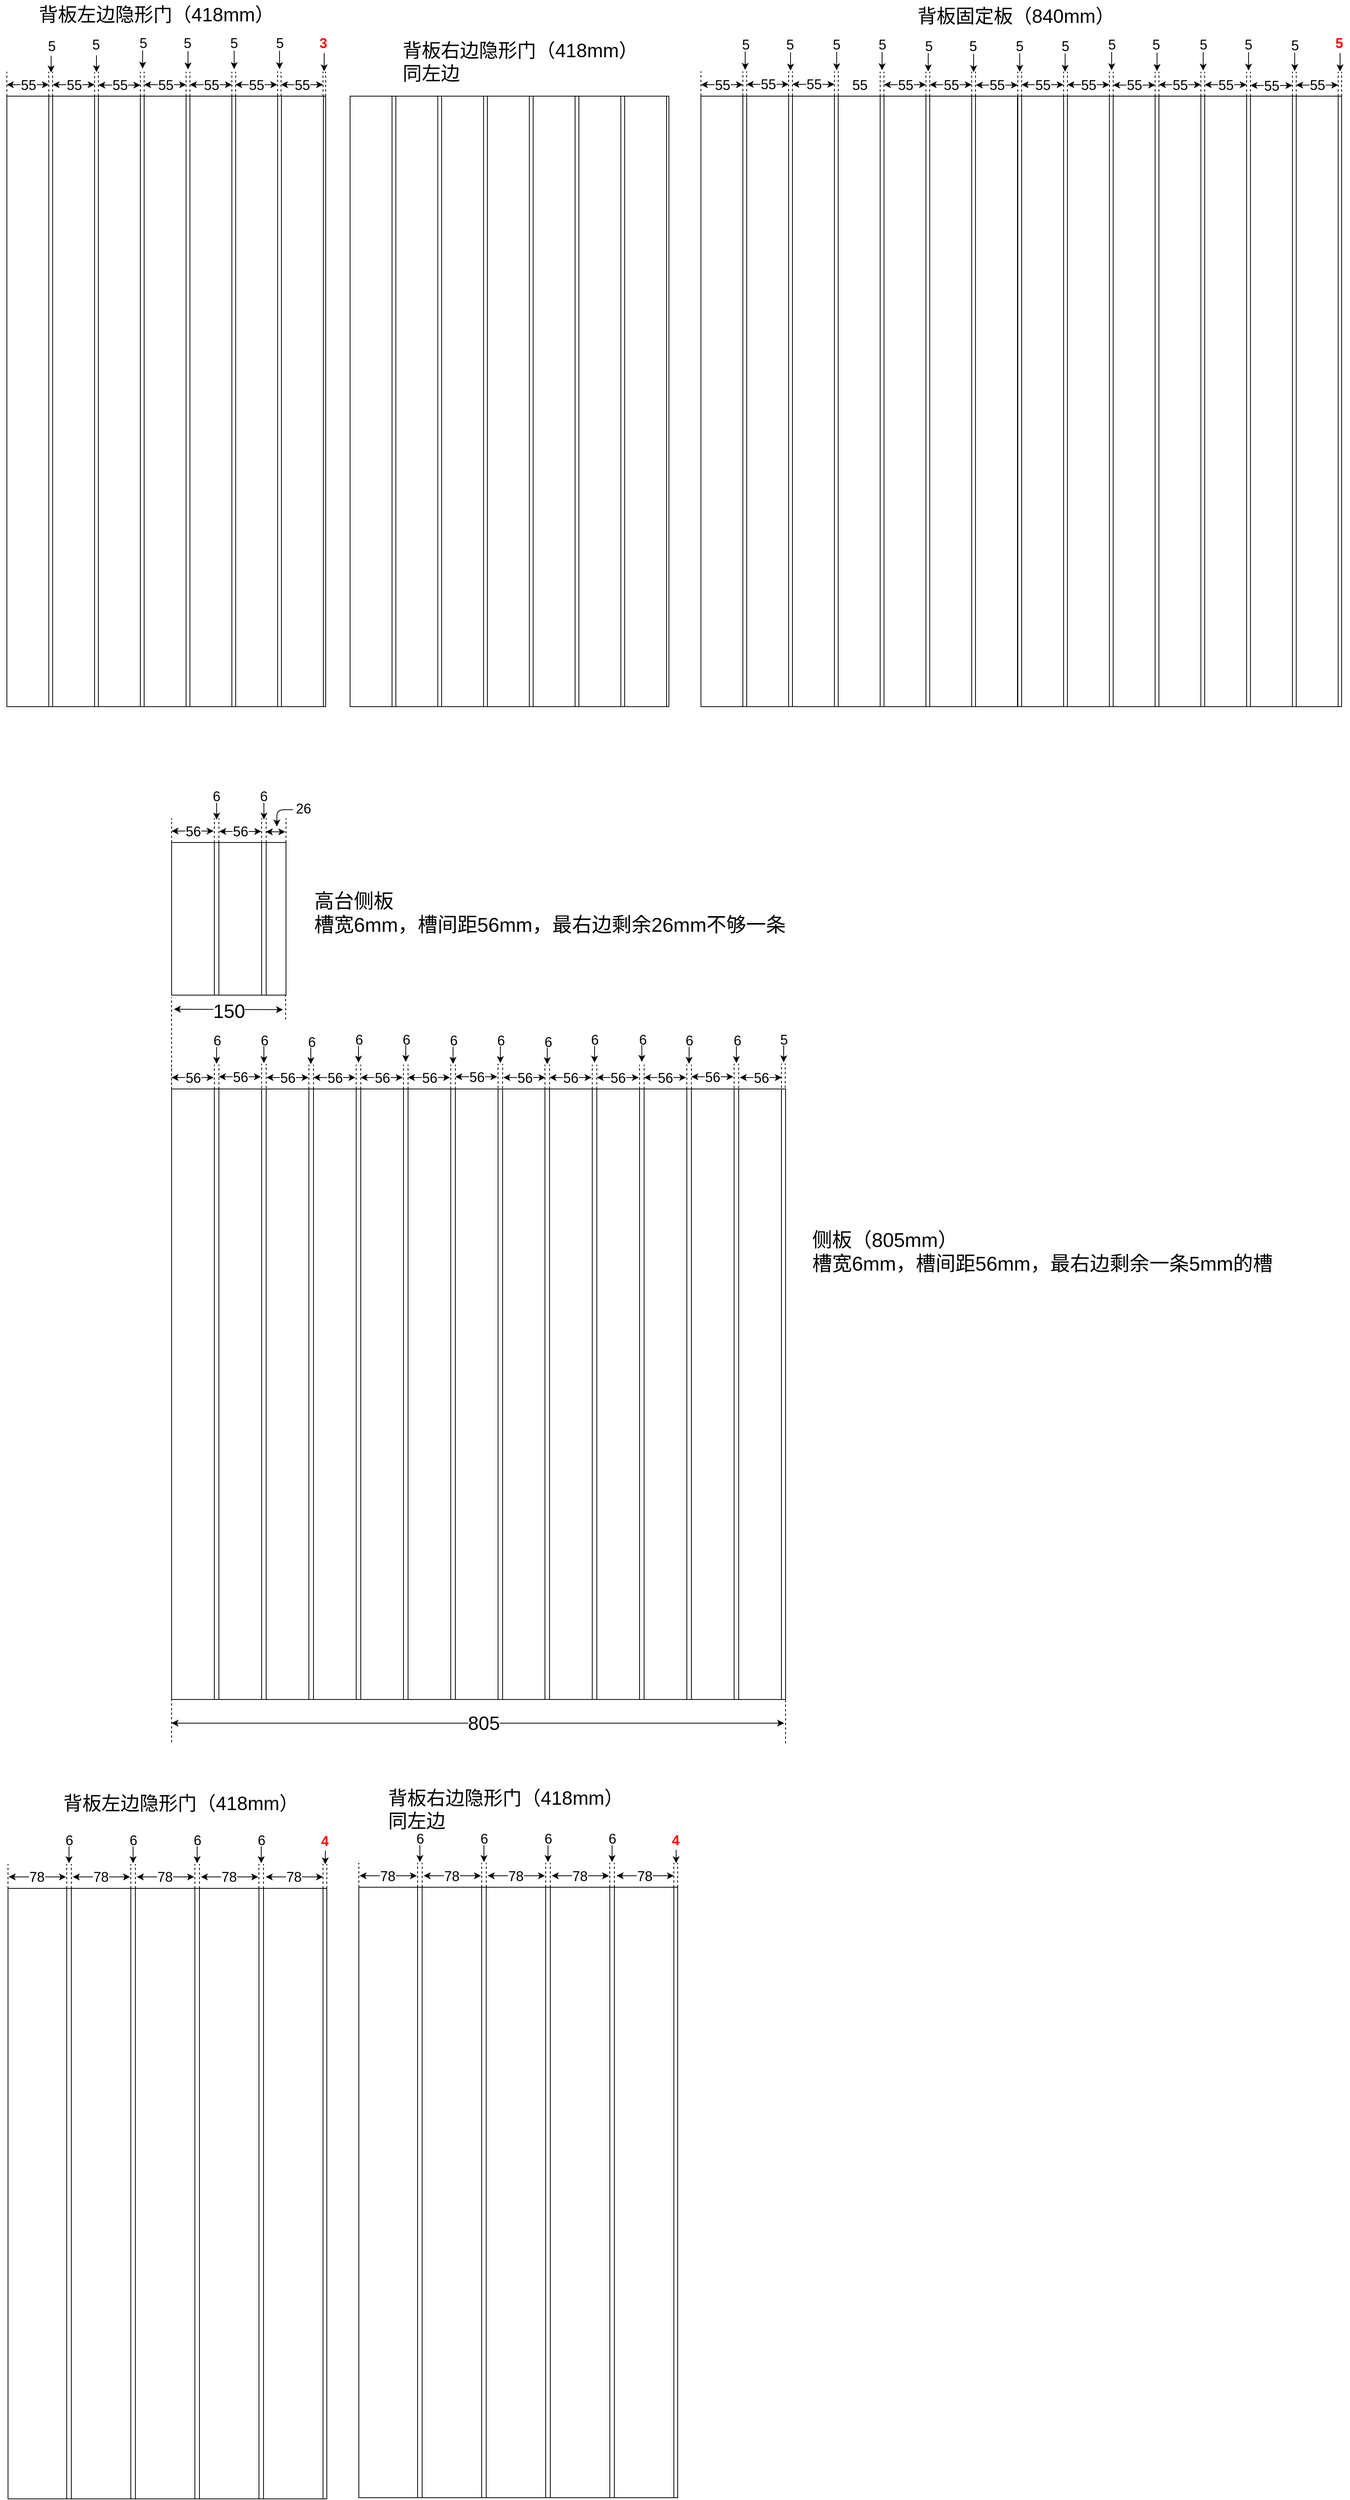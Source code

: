 <mxfile version="12.1.4" type="github" pages="1">
  <diagram id="XMM0JgJW_UZRh2vgTSEA" name="Page-1">
    <mxGraphModel dx="2457" dy="1513" grid="0" gridSize="10" guides="1" tooltips="1" connect="1" arrows="1" fold="1" page="1" pageScale="1" pageWidth="2336" pageHeight="1654" math="0" shadow="0">
      <root>
        <mxCell id="0"/>
        <mxCell id="1" parent="0"/>
        <mxCell id="v9bcbSfC0hrqcFNk9ZM1-30" value="" style="group" parent="1" vertex="1" connectable="0">
          <mxGeometry x="60" y="130" width="418" height="800" as="geometry"/>
        </mxCell>
        <mxCell id="v9bcbSfC0hrqcFNk9ZM1-1" value="" style="rounded=0;whiteSpace=wrap;html=1;" parent="v9bcbSfC0hrqcFNk9ZM1-30" vertex="1">
          <mxGeometry width="418" height="800" as="geometry"/>
        </mxCell>
        <mxCell id="v9bcbSfC0hrqcFNk9ZM1-2" value="" style="rounded=0;whiteSpace=wrap;html=1;" parent="v9bcbSfC0hrqcFNk9ZM1-30" vertex="1">
          <mxGeometry width="55" height="800" as="geometry"/>
        </mxCell>
        <mxCell id="v9bcbSfC0hrqcFNk9ZM1-3" value="" style="rounded=0;whiteSpace=wrap;html=1;" parent="v9bcbSfC0hrqcFNk9ZM1-30" vertex="1">
          <mxGeometry x="55" width="5" height="800" as="geometry"/>
        </mxCell>
        <mxCell id="v9bcbSfC0hrqcFNk9ZM1-4" value="" style="rounded=0;whiteSpace=wrap;html=1;" parent="v9bcbSfC0hrqcFNk9ZM1-30" vertex="1">
          <mxGeometry x="60" width="55" height="800" as="geometry"/>
        </mxCell>
        <mxCell id="v9bcbSfC0hrqcFNk9ZM1-5" value="" style="rounded=0;whiteSpace=wrap;html=1;" parent="v9bcbSfC0hrqcFNk9ZM1-30" vertex="1">
          <mxGeometry x="115" width="5" height="800" as="geometry"/>
        </mxCell>
        <mxCell id="v9bcbSfC0hrqcFNk9ZM1-6" value="" style="rounded=0;whiteSpace=wrap;html=1;" parent="v9bcbSfC0hrqcFNk9ZM1-30" vertex="1">
          <mxGeometry x="120" width="55" height="800" as="geometry"/>
        </mxCell>
        <mxCell id="v9bcbSfC0hrqcFNk9ZM1-7" value="" style="rounded=0;whiteSpace=wrap;html=1;" parent="v9bcbSfC0hrqcFNk9ZM1-30" vertex="1">
          <mxGeometry x="175" width="5" height="800" as="geometry"/>
        </mxCell>
        <mxCell id="v9bcbSfC0hrqcFNk9ZM1-8" value="" style="rounded=0;whiteSpace=wrap;html=1;" parent="v9bcbSfC0hrqcFNk9ZM1-30" vertex="1">
          <mxGeometry x="180" width="55" height="800" as="geometry"/>
        </mxCell>
        <mxCell id="v9bcbSfC0hrqcFNk9ZM1-9" value="" style="rounded=0;whiteSpace=wrap;html=1;" parent="v9bcbSfC0hrqcFNk9ZM1-30" vertex="1">
          <mxGeometry x="235" width="5" height="800" as="geometry"/>
        </mxCell>
        <mxCell id="v9bcbSfC0hrqcFNk9ZM1-10" value="" style="rounded=0;whiteSpace=wrap;html=1;" parent="v9bcbSfC0hrqcFNk9ZM1-30" vertex="1">
          <mxGeometry x="240" width="55" height="800" as="geometry"/>
        </mxCell>
        <mxCell id="v9bcbSfC0hrqcFNk9ZM1-11" value="" style="rounded=0;whiteSpace=wrap;html=1;" parent="v9bcbSfC0hrqcFNk9ZM1-30" vertex="1">
          <mxGeometry x="295" width="5" height="800" as="geometry"/>
        </mxCell>
        <mxCell id="v9bcbSfC0hrqcFNk9ZM1-12" value="" style="rounded=0;whiteSpace=wrap;html=1;" parent="v9bcbSfC0hrqcFNk9ZM1-30" vertex="1">
          <mxGeometry x="300" width="55" height="800" as="geometry"/>
        </mxCell>
        <mxCell id="v9bcbSfC0hrqcFNk9ZM1-13" value="" style="rounded=0;whiteSpace=wrap;html=1;" parent="v9bcbSfC0hrqcFNk9ZM1-30" vertex="1">
          <mxGeometry x="355" width="5" height="800" as="geometry"/>
        </mxCell>
        <mxCell id="v9bcbSfC0hrqcFNk9ZM1-14" value="" style="rounded=0;whiteSpace=wrap;html=1;" parent="v9bcbSfC0hrqcFNk9ZM1-30" vertex="1">
          <mxGeometry x="360" width="55" height="800" as="geometry"/>
        </mxCell>
        <mxCell id="1Ny6-iyPV7X26_jnm--a-98" value="" style="endArrow=none;dashed=1;html=1;fontSize=25;" edge="1" parent="v9bcbSfC0hrqcFNk9ZM1-30">
          <mxGeometry width="50" height="50" relative="1" as="geometry">
            <mxPoint as="sourcePoint"/>
            <mxPoint y="-32" as="targetPoint"/>
          </mxGeometry>
        </mxCell>
        <mxCell id="1Ny6-iyPV7X26_jnm--a-99" value="" style="endArrow=none;dashed=1;html=1;fontSize=25;" edge="1" parent="v9bcbSfC0hrqcFNk9ZM1-30">
          <mxGeometry width="50" height="50" relative="1" as="geometry">
            <mxPoint x="55" as="sourcePoint"/>
            <mxPoint x="55" y="-32.0" as="targetPoint"/>
          </mxGeometry>
        </mxCell>
        <mxCell id="1Ny6-iyPV7X26_jnm--a-100" value="" style="endArrow=none;dashed=1;html=1;fontSize=25;" edge="1" parent="v9bcbSfC0hrqcFNk9ZM1-30">
          <mxGeometry width="50" height="50" relative="1" as="geometry">
            <mxPoint x="60" as="sourcePoint"/>
            <mxPoint x="60" y="-32.0" as="targetPoint"/>
          </mxGeometry>
        </mxCell>
        <mxCell id="1Ny6-iyPV7X26_jnm--a-101" value="" style="endArrow=classic;startArrow=classic;html=1;fontSize=25;" edge="1" parent="v9bcbSfC0hrqcFNk9ZM1-30">
          <mxGeometry width="50" height="50" relative="1" as="geometry">
            <mxPoint y="-15" as="sourcePoint"/>
            <mxPoint x="55" y="-15" as="targetPoint"/>
          </mxGeometry>
        </mxCell>
        <mxCell id="1Ny6-iyPV7X26_jnm--a-102" value="55" style="text;html=1;resizable=0;points=[];align=center;verticalAlign=middle;labelBackgroundColor=#ffffff;fontSize=18;" vertex="1" connectable="0" parent="1Ny6-iyPV7X26_jnm--a-101">
          <mxGeometry x="-0.105" y="-3" relative="1" as="geometry">
            <mxPoint x="3" y="-2.5" as="offset"/>
          </mxGeometry>
        </mxCell>
        <mxCell id="1Ny6-iyPV7X26_jnm--a-103" value="" style="endArrow=classic;html=1;fontSize=12;" edge="1" parent="v9bcbSfC0hrqcFNk9ZM1-30">
          <mxGeometry width="50" height="50" relative="1" as="geometry">
            <mxPoint x="58" y="-53" as="sourcePoint"/>
            <mxPoint x="58" y="-31" as="targetPoint"/>
            <Array as="points">
              <mxPoint x="58" y="-53"/>
            </Array>
          </mxGeometry>
        </mxCell>
        <mxCell id="1Ny6-iyPV7X26_jnm--a-134" value="" style="endArrow=classic;html=1;fontSize=12;" edge="1" parent="v9bcbSfC0hrqcFNk9ZM1-30">
          <mxGeometry width="50" height="50" relative="1" as="geometry">
            <mxPoint x="117.5" y="-53.5" as="sourcePoint"/>
            <mxPoint x="117.5" y="-31.5" as="targetPoint"/>
            <Array as="points">
              <mxPoint x="117.5" y="-53.5"/>
            </Array>
          </mxGeometry>
        </mxCell>
        <mxCell id="v9bcbSfC0hrqcFNk9ZM1-33" value="" style="group" parent="1" vertex="1" connectable="0">
          <mxGeometry x="510" y="130" width="418" height="800" as="geometry"/>
        </mxCell>
        <mxCell id="v9bcbSfC0hrqcFNk9ZM1-34" value="" style="rounded=0;whiteSpace=wrap;html=1;" parent="v9bcbSfC0hrqcFNk9ZM1-33" vertex="1">
          <mxGeometry width="418" height="800" as="geometry"/>
        </mxCell>
        <mxCell id="v9bcbSfC0hrqcFNk9ZM1-35" value="" style="rounded=0;whiteSpace=wrap;html=1;" parent="v9bcbSfC0hrqcFNk9ZM1-33" vertex="1">
          <mxGeometry width="55" height="800" as="geometry"/>
        </mxCell>
        <mxCell id="v9bcbSfC0hrqcFNk9ZM1-36" value="" style="rounded=0;whiteSpace=wrap;html=1;" parent="v9bcbSfC0hrqcFNk9ZM1-33" vertex="1">
          <mxGeometry x="55" width="5" height="800" as="geometry"/>
        </mxCell>
        <mxCell id="v9bcbSfC0hrqcFNk9ZM1-37" value="" style="rounded=0;whiteSpace=wrap;html=1;" parent="v9bcbSfC0hrqcFNk9ZM1-33" vertex="1">
          <mxGeometry x="60" width="55" height="800" as="geometry"/>
        </mxCell>
        <mxCell id="v9bcbSfC0hrqcFNk9ZM1-38" value="" style="rounded=0;whiteSpace=wrap;html=1;" parent="v9bcbSfC0hrqcFNk9ZM1-33" vertex="1">
          <mxGeometry x="115" width="5" height="800" as="geometry"/>
        </mxCell>
        <mxCell id="v9bcbSfC0hrqcFNk9ZM1-39" value="" style="rounded=0;whiteSpace=wrap;html=1;" parent="v9bcbSfC0hrqcFNk9ZM1-33" vertex="1">
          <mxGeometry x="120" width="55" height="800" as="geometry"/>
        </mxCell>
        <mxCell id="v9bcbSfC0hrqcFNk9ZM1-40" value="" style="rounded=0;whiteSpace=wrap;html=1;" parent="v9bcbSfC0hrqcFNk9ZM1-33" vertex="1">
          <mxGeometry x="175" width="5" height="800" as="geometry"/>
        </mxCell>
        <mxCell id="v9bcbSfC0hrqcFNk9ZM1-41" value="" style="rounded=0;whiteSpace=wrap;html=1;" parent="v9bcbSfC0hrqcFNk9ZM1-33" vertex="1">
          <mxGeometry x="180" width="55" height="800" as="geometry"/>
        </mxCell>
        <mxCell id="v9bcbSfC0hrqcFNk9ZM1-42" value="" style="rounded=0;whiteSpace=wrap;html=1;" parent="v9bcbSfC0hrqcFNk9ZM1-33" vertex="1">
          <mxGeometry x="235" width="5" height="800" as="geometry"/>
        </mxCell>
        <mxCell id="v9bcbSfC0hrqcFNk9ZM1-43" value="" style="rounded=0;whiteSpace=wrap;html=1;" parent="v9bcbSfC0hrqcFNk9ZM1-33" vertex="1">
          <mxGeometry x="240" width="55" height="800" as="geometry"/>
        </mxCell>
        <mxCell id="v9bcbSfC0hrqcFNk9ZM1-44" value="" style="rounded=0;whiteSpace=wrap;html=1;" parent="v9bcbSfC0hrqcFNk9ZM1-33" vertex="1">
          <mxGeometry x="295" width="5" height="800" as="geometry"/>
        </mxCell>
        <mxCell id="v9bcbSfC0hrqcFNk9ZM1-45" value="" style="rounded=0;whiteSpace=wrap;html=1;" parent="v9bcbSfC0hrqcFNk9ZM1-33" vertex="1">
          <mxGeometry x="300" width="55" height="800" as="geometry"/>
        </mxCell>
        <mxCell id="v9bcbSfC0hrqcFNk9ZM1-46" value="" style="rounded=0;whiteSpace=wrap;html=1;" parent="v9bcbSfC0hrqcFNk9ZM1-33" vertex="1">
          <mxGeometry x="355" width="5" height="800" as="geometry"/>
        </mxCell>
        <mxCell id="v9bcbSfC0hrqcFNk9ZM1-47" value="" style="rounded=0;whiteSpace=wrap;html=1;" parent="v9bcbSfC0hrqcFNk9ZM1-33" vertex="1">
          <mxGeometry x="360" width="55" height="800" as="geometry"/>
        </mxCell>
        <mxCell id="v9bcbSfC0hrqcFNk9ZM1-77" value="背板左边隐形门（418mm）" style="text;html=1;resizable=0;points=[];autosize=1;align=left;verticalAlign=top;spacingTop=-4;fontSize=25;" parent="1" vertex="1">
          <mxGeometry x="100" y="4.5" width="318" height="30" as="geometry"/>
        </mxCell>
        <mxCell id="v9bcbSfC0hrqcFNk9ZM1-79" value="背板右边隐形门（418mm）&lt;br&gt;同左边&lt;br&gt;" style="text;html=1;resizable=0;points=[];autosize=1;align=left;verticalAlign=top;spacingTop=-4;fontSize=25;" parent="1" vertex="1">
          <mxGeometry x="576.5" y="51.5" width="318" height="59" as="geometry"/>
        </mxCell>
        <mxCell id="v9bcbSfC0hrqcFNk9ZM1-80" value="背板固定板（840mm）" style="text;html=1;resizable=0;points=[];autosize=1;align=left;verticalAlign=top;spacingTop=-4;fontSize=25;" parent="1" vertex="1">
          <mxGeometry x="1251.5" y="7" width="268" height="30" as="geometry"/>
        </mxCell>
        <mxCell id="v9bcbSfC0hrqcFNk9ZM1-81" value="" style="group" parent="1" vertex="1" connectable="0">
          <mxGeometry x="970" y="130" width="840" height="800" as="geometry"/>
        </mxCell>
        <mxCell id="v9bcbSfC0hrqcFNk9ZM1-49" value="" style="rounded=0;whiteSpace=wrap;html=1;" parent="v9bcbSfC0hrqcFNk9ZM1-81" vertex="1">
          <mxGeometry width="840" height="800" as="geometry"/>
        </mxCell>
        <mxCell id="v9bcbSfC0hrqcFNk9ZM1-50" value="" style="rounded=0;whiteSpace=wrap;html=1;" parent="v9bcbSfC0hrqcFNk9ZM1-81" vertex="1">
          <mxGeometry width="55" height="800" as="geometry"/>
        </mxCell>
        <mxCell id="v9bcbSfC0hrqcFNk9ZM1-51" value="" style="rounded=0;whiteSpace=wrap;html=1;" parent="v9bcbSfC0hrqcFNk9ZM1-81" vertex="1">
          <mxGeometry x="55" width="5" height="800" as="geometry"/>
        </mxCell>
        <mxCell id="v9bcbSfC0hrqcFNk9ZM1-52" value="" style="rounded=0;whiteSpace=wrap;html=1;" parent="v9bcbSfC0hrqcFNk9ZM1-81" vertex="1">
          <mxGeometry x="60" width="55" height="800" as="geometry"/>
        </mxCell>
        <mxCell id="v9bcbSfC0hrqcFNk9ZM1-53" value="" style="rounded=0;whiteSpace=wrap;html=1;" parent="v9bcbSfC0hrqcFNk9ZM1-81" vertex="1">
          <mxGeometry x="115" width="5" height="800" as="geometry"/>
        </mxCell>
        <mxCell id="v9bcbSfC0hrqcFNk9ZM1-54" value="" style="rounded=0;whiteSpace=wrap;html=1;" parent="v9bcbSfC0hrqcFNk9ZM1-81" vertex="1">
          <mxGeometry x="120" width="55" height="800" as="geometry"/>
        </mxCell>
        <mxCell id="v9bcbSfC0hrqcFNk9ZM1-55" value="" style="rounded=0;whiteSpace=wrap;html=1;" parent="v9bcbSfC0hrqcFNk9ZM1-81" vertex="1">
          <mxGeometry x="175" width="5" height="800" as="geometry"/>
        </mxCell>
        <mxCell id="v9bcbSfC0hrqcFNk9ZM1-56" value="" style="rounded=0;whiteSpace=wrap;html=1;" parent="v9bcbSfC0hrqcFNk9ZM1-81" vertex="1">
          <mxGeometry x="180" width="55" height="800" as="geometry"/>
        </mxCell>
        <mxCell id="v9bcbSfC0hrqcFNk9ZM1-57" value="" style="rounded=0;whiteSpace=wrap;html=1;" parent="v9bcbSfC0hrqcFNk9ZM1-81" vertex="1">
          <mxGeometry x="235" width="5" height="800" as="geometry"/>
        </mxCell>
        <mxCell id="v9bcbSfC0hrqcFNk9ZM1-58" value="" style="rounded=0;whiteSpace=wrap;html=1;" parent="v9bcbSfC0hrqcFNk9ZM1-81" vertex="1">
          <mxGeometry x="240" width="55" height="800" as="geometry"/>
        </mxCell>
        <mxCell id="v9bcbSfC0hrqcFNk9ZM1-59" value="" style="rounded=0;whiteSpace=wrap;html=1;" parent="v9bcbSfC0hrqcFNk9ZM1-81" vertex="1">
          <mxGeometry x="295" width="5" height="800" as="geometry"/>
        </mxCell>
        <mxCell id="v9bcbSfC0hrqcFNk9ZM1-60" value="" style="rounded=0;whiteSpace=wrap;html=1;" parent="v9bcbSfC0hrqcFNk9ZM1-81" vertex="1">
          <mxGeometry x="300" width="55" height="800" as="geometry"/>
        </mxCell>
        <mxCell id="v9bcbSfC0hrqcFNk9ZM1-61" value="" style="rounded=0;whiteSpace=wrap;html=1;" parent="v9bcbSfC0hrqcFNk9ZM1-81" vertex="1">
          <mxGeometry x="355" width="5" height="800" as="geometry"/>
        </mxCell>
        <mxCell id="v9bcbSfC0hrqcFNk9ZM1-62" value="" style="rounded=0;whiteSpace=wrap;html=1;" parent="v9bcbSfC0hrqcFNk9ZM1-81" vertex="1">
          <mxGeometry x="360" width="55" height="800" as="geometry"/>
        </mxCell>
        <mxCell id="v9bcbSfC0hrqcFNk9ZM1-63" value="" style="rounded=0;whiteSpace=wrap;html=1;" parent="v9bcbSfC0hrqcFNk9ZM1-81" vertex="1">
          <mxGeometry x="415.5" width="5" height="800" as="geometry"/>
        </mxCell>
        <mxCell id="v9bcbSfC0hrqcFNk9ZM1-64" value="" style="rounded=0;whiteSpace=wrap;html=1;" parent="v9bcbSfC0hrqcFNk9ZM1-81" vertex="1">
          <mxGeometry x="420.5" width="55" height="800" as="geometry"/>
        </mxCell>
        <mxCell id="v9bcbSfC0hrqcFNk9ZM1-65" value="" style="rounded=0;whiteSpace=wrap;html=1;" parent="v9bcbSfC0hrqcFNk9ZM1-81" vertex="1">
          <mxGeometry x="475.5" width="5" height="800" as="geometry"/>
        </mxCell>
        <mxCell id="v9bcbSfC0hrqcFNk9ZM1-66" value="" style="rounded=0;whiteSpace=wrap;html=1;" parent="v9bcbSfC0hrqcFNk9ZM1-81" vertex="1">
          <mxGeometry x="480.5" width="55" height="800" as="geometry"/>
        </mxCell>
        <mxCell id="v9bcbSfC0hrqcFNk9ZM1-67" value="" style="rounded=0;whiteSpace=wrap;html=1;" parent="v9bcbSfC0hrqcFNk9ZM1-81" vertex="1">
          <mxGeometry x="535.5" width="5" height="800" as="geometry"/>
        </mxCell>
        <mxCell id="v9bcbSfC0hrqcFNk9ZM1-68" value="" style="rounded=0;whiteSpace=wrap;html=1;" parent="v9bcbSfC0hrqcFNk9ZM1-81" vertex="1">
          <mxGeometry x="540.5" width="55" height="800" as="geometry"/>
        </mxCell>
        <mxCell id="v9bcbSfC0hrqcFNk9ZM1-69" value="" style="rounded=0;whiteSpace=wrap;html=1;" parent="v9bcbSfC0hrqcFNk9ZM1-81" vertex="1">
          <mxGeometry x="595.5" width="5" height="800" as="geometry"/>
        </mxCell>
        <mxCell id="v9bcbSfC0hrqcFNk9ZM1-70" value="" style="rounded=0;whiteSpace=wrap;html=1;" parent="v9bcbSfC0hrqcFNk9ZM1-81" vertex="1">
          <mxGeometry x="600.5" width="55" height="800" as="geometry"/>
        </mxCell>
        <mxCell id="v9bcbSfC0hrqcFNk9ZM1-71" value="" style="rounded=0;whiteSpace=wrap;html=1;" parent="v9bcbSfC0hrqcFNk9ZM1-81" vertex="1">
          <mxGeometry x="655.5" width="5" height="800" as="geometry"/>
        </mxCell>
        <mxCell id="v9bcbSfC0hrqcFNk9ZM1-72" value="" style="rounded=0;whiteSpace=wrap;html=1;" parent="v9bcbSfC0hrqcFNk9ZM1-81" vertex="1">
          <mxGeometry x="660.5" width="55" height="800" as="geometry"/>
        </mxCell>
        <mxCell id="v9bcbSfC0hrqcFNk9ZM1-73" value="" style="rounded=0;whiteSpace=wrap;html=1;" parent="v9bcbSfC0hrqcFNk9ZM1-81" vertex="1">
          <mxGeometry x="715.5" width="5" height="800" as="geometry"/>
        </mxCell>
        <mxCell id="v9bcbSfC0hrqcFNk9ZM1-74" value="" style="rounded=0;whiteSpace=wrap;html=1;" parent="v9bcbSfC0hrqcFNk9ZM1-81" vertex="1">
          <mxGeometry x="720.5" width="55" height="800" as="geometry"/>
        </mxCell>
        <mxCell id="v9bcbSfC0hrqcFNk9ZM1-75" value="" style="rounded=0;whiteSpace=wrap;html=1;" parent="v9bcbSfC0hrqcFNk9ZM1-81" vertex="1">
          <mxGeometry x="775.5" width="5" height="800" as="geometry"/>
        </mxCell>
        <mxCell id="v9bcbSfC0hrqcFNk9ZM1-76" value="" style="rounded=0;whiteSpace=wrap;html=1;" parent="v9bcbSfC0hrqcFNk9ZM1-81" vertex="1">
          <mxGeometry x="780.5" width="55" height="800" as="geometry"/>
        </mxCell>
        <mxCell id="1Ny6-iyPV7X26_jnm--a-9" value="" style="group" vertex="1" connectable="0" parent="1">
          <mxGeometry x="276" y="1108" width="150" height="200" as="geometry"/>
        </mxCell>
        <mxCell id="1Ny6-iyPV7X26_jnm--a-1" value="" style="rounded=0;whiteSpace=wrap;html=1;fontSize=25;" vertex="1" parent="1Ny6-iyPV7X26_jnm--a-9">
          <mxGeometry width="150" height="200" as="geometry"/>
        </mxCell>
        <mxCell id="1Ny6-iyPV7X26_jnm--a-3" value="" style="rounded=0;whiteSpace=wrap;html=1;fontSize=25;" vertex="1" parent="1Ny6-iyPV7X26_jnm--a-9">
          <mxGeometry width="56" height="200" as="geometry"/>
        </mxCell>
        <mxCell id="1Ny6-iyPV7X26_jnm--a-4" value="" style="rounded=0;whiteSpace=wrap;html=1;fontSize=25;" vertex="1" parent="1Ny6-iyPV7X26_jnm--a-9">
          <mxGeometry x="56" width="6" height="200" as="geometry"/>
        </mxCell>
        <mxCell id="1Ny6-iyPV7X26_jnm--a-5" value="" style="rounded=0;whiteSpace=wrap;html=1;fontSize=25;" vertex="1" parent="1Ny6-iyPV7X26_jnm--a-9">
          <mxGeometry x="62" width="56" height="200" as="geometry"/>
        </mxCell>
        <mxCell id="1Ny6-iyPV7X26_jnm--a-6" value="" style="rounded=0;whiteSpace=wrap;html=1;fontSize=25;" vertex="1" parent="1Ny6-iyPV7X26_jnm--a-9">
          <mxGeometry x="118" width="6" height="200" as="geometry"/>
        </mxCell>
        <mxCell id="1Ny6-iyPV7X26_jnm--a-10" value="" style="group" vertex="1" connectable="0" parent="1">
          <mxGeometry x="276" y="1431" width="805" height="800" as="geometry"/>
        </mxCell>
        <mxCell id="v9bcbSfC0hrqcFNk9ZM1-83" value="" style="rounded=0;whiteSpace=wrap;html=1;" parent="1Ny6-iyPV7X26_jnm--a-10" vertex="1">
          <mxGeometry width="805" height="800" as="geometry"/>
        </mxCell>
        <mxCell id="v9bcbSfC0hrqcFNk9ZM1-111" value="" style="rounded=0;whiteSpace=wrap;html=1;" parent="1Ny6-iyPV7X26_jnm--a-10" vertex="1">
          <mxGeometry width="56" height="800" as="geometry"/>
        </mxCell>
        <mxCell id="v9bcbSfC0hrqcFNk9ZM1-112" value="" style="rounded=0;whiteSpace=wrap;html=1;" parent="1Ny6-iyPV7X26_jnm--a-10" vertex="1">
          <mxGeometry x="118" width="6" height="800" as="geometry"/>
        </mxCell>
        <mxCell id="v9bcbSfC0hrqcFNk9ZM1-113" value="" style="rounded=0;whiteSpace=wrap;html=1;" parent="1Ny6-iyPV7X26_jnm--a-10" vertex="1">
          <mxGeometry width="56" height="800" as="geometry"/>
        </mxCell>
        <mxCell id="v9bcbSfC0hrqcFNk9ZM1-114" value="" style="rounded=0;whiteSpace=wrap;html=1;" parent="1Ny6-iyPV7X26_jnm--a-10" vertex="1">
          <mxGeometry x="62" width="56" height="800" as="geometry"/>
        </mxCell>
        <mxCell id="v9bcbSfC0hrqcFNk9ZM1-115" value="" style="rounded=0;whiteSpace=wrap;html=1;" parent="1Ny6-iyPV7X26_jnm--a-10" vertex="1">
          <mxGeometry x="180" width="6" height="800" as="geometry"/>
        </mxCell>
        <mxCell id="v9bcbSfC0hrqcFNk9ZM1-116" value="" style="rounded=0;whiteSpace=wrap;html=1;" parent="1Ny6-iyPV7X26_jnm--a-10" vertex="1">
          <mxGeometry x="124" width="56" height="800" as="geometry"/>
        </mxCell>
        <mxCell id="v9bcbSfC0hrqcFNk9ZM1-117" value="" style="rounded=0;whiteSpace=wrap;html=1;" parent="1Ny6-iyPV7X26_jnm--a-10" vertex="1">
          <mxGeometry x="186" width="56" height="800" as="geometry"/>
        </mxCell>
        <mxCell id="v9bcbSfC0hrqcFNk9ZM1-118" value="" style="rounded=0;whiteSpace=wrap;html=1;" parent="1Ny6-iyPV7X26_jnm--a-10" vertex="1">
          <mxGeometry x="242" width="6" height="800" as="geometry"/>
        </mxCell>
        <mxCell id="v9bcbSfC0hrqcFNk9ZM1-119" value="" style="rounded=0;whiteSpace=wrap;html=1;" parent="1Ny6-iyPV7X26_jnm--a-10" vertex="1">
          <mxGeometry x="248" width="56" height="800" as="geometry"/>
        </mxCell>
        <mxCell id="v9bcbSfC0hrqcFNk9ZM1-120" value="" style="rounded=0;whiteSpace=wrap;html=1;" parent="1Ny6-iyPV7X26_jnm--a-10" vertex="1">
          <mxGeometry x="304" width="6" height="800" as="geometry"/>
        </mxCell>
        <mxCell id="v9bcbSfC0hrqcFNk9ZM1-121" value="" style="rounded=0;whiteSpace=wrap;html=1;" parent="1Ny6-iyPV7X26_jnm--a-10" vertex="1">
          <mxGeometry x="310" width="56" height="800" as="geometry"/>
        </mxCell>
        <mxCell id="v9bcbSfC0hrqcFNk9ZM1-122" value="" style="rounded=0;whiteSpace=wrap;html=1;" parent="1Ny6-iyPV7X26_jnm--a-10" vertex="1">
          <mxGeometry x="366" width="6" height="800" as="geometry"/>
        </mxCell>
        <mxCell id="v9bcbSfC0hrqcFNk9ZM1-123" value="" style="rounded=0;whiteSpace=wrap;html=1;" parent="1Ny6-iyPV7X26_jnm--a-10" vertex="1">
          <mxGeometry x="372" width="56" height="800" as="geometry"/>
        </mxCell>
        <mxCell id="v9bcbSfC0hrqcFNk9ZM1-124" value="" style="rounded=0;whiteSpace=wrap;html=1;" parent="1Ny6-iyPV7X26_jnm--a-10" vertex="1">
          <mxGeometry x="428" width="6" height="800" as="geometry"/>
        </mxCell>
        <mxCell id="v9bcbSfC0hrqcFNk9ZM1-125" value="" style="rounded=0;whiteSpace=wrap;html=1;" parent="1Ny6-iyPV7X26_jnm--a-10" vertex="1">
          <mxGeometry x="434" width="56" height="800" as="geometry"/>
        </mxCell>
        <mxCell id="v9bcbSfC0hrqcFNk9ZM1-126" value="" style="rounded=0;whiteSpace=wrap;html=1;" parent="1Ny6-iyPV7X26_jnm--a-10" vertex="1">
          <mxGeometry x="489.5" width="6" height="800" as="geometry"/>
        </mxCell>
        <mxCell id="v9bcbSfC0hrqcFNk9ZM1-127" value="" style="rounded=0;whiteSpace=wrap;html=1;" parent="1Ny6-iyPV7X26_jnm--a-10" vertex="1">
          <mxGeometry x="495.5" width="56" height="800" as="geometry"/>
        </mxCell>
        <mxCell id="v9bcbSfC0hrqcFNk9ZM1-128" value="" style="rounded=0;whiteSpace=wrap;html=1;" parent="1Ny6-iyPV7X26_jnm--a-10" vertex="1">
          <mxGeometry x="551.5" width="6" height="800" as="geometry"/>
        </mxCell>
        <mxCell id="v9bcbSfC0hrqcFNk9ZM1-129" value="" style="rounded=0;whiteSpace=wrap;html=1;" parent="1Ny6-iyPV7X26_jnm--a-10" vertex="1">
          <mxGeometry x="557.5" width="56" height="800" as="geometry"/>
        </mxCell>
        <mxCell id="v9bcbSfC0hrqcFNk9ZM1-130" value="" style="rounded=0;whiteSpace=wrap;html=1;" parent="1Ny6-iyPV7X26_jnm--a-10" vertex="1">
          <mxGeometry x="613.5" width="6" height="800" as="geometry"/>
        </mxCell>
        <mxCell id="v9bcbSfC0hrqcFNk9ZM1-131" value="" style="rounded=0;whiteSpace=wrap;html=1;" parent="1Ny6-iyPV7X26_jnm--a-10" vertex="1">
          <mxGeometry x="619.5" width="56" height="800" as="geometry"/>
        </mxCell>
        <mxCell id="v9bcbSfC0hrqcFNk9ZM1-132" value="" style="rounded=0;whiteSpace=wrap;html=1;" parent="1Ny6-iyPV7X26_jnm--a-10" vertex="1">
          <mxGeometry x="675.5" width="6" height="800" as="geometry"/>
        </mxCell>
        <mxCell id="v9bcbSfC0hrqcFNk9ZM1-133" value="" style="rounded=0;whiteSpace=wrap;html=1;" parent="1Ny6-iyPV7X26_jnm--a-10" vertex="1">
          <mxGeometry x="681.5" width="56" height="800" as="geometry"/>
        </mxCell>
        <mxCell id="v9bcbSfC0hrqcFNk9ZM1-134" value="" style="rounded=0;whiteSpace=wrap;html=1;" parent="1Ny6-iyPV7X26_jnm--a-10" vertex="1">
          <mxGeometry x="737.5" width="6" height="800" as="geometry"/>
        </mxCell>
        <mxCell id="v9bcbSfC0hrqcFNk9ZM1-135" value="" style="rounded=0;whiteSpace=wrap;html=1;" parent="1Ny6-iyPV7X26_jnm--a-10" vertex="1">
          <mxGeometry x="743.5" width="56" height="800" as="geometry"/>
        </mxCell>
        <mxCell id="1Ny6-iyPV7X26_jnm--a-18" value="" style="endArrow=none;dashed=1;html=1;fontSize=25;" edge="1" parent="1">
          <mxGeometry width="50" height="50" relative="1" as="geometry">
            <mxPoint x="276" y="1108" as="sourcePoint"/>
            <mxPoint x="276" y="1076" as="targetPoint"/>
          </mxGeometry>
        </mxCell>
        <mxCell id="1Ny6-iyPV7X26_jnm--a-19" value="" style="endArrow=none;dashed=1;html=1;fontSize=25;" edge="1" parent="1">
          <mxGeometry width="50" height="50" relative="1" as="geometry">
            <mxPoint x="276" y="1426" as="sourcePoint"/>
            <mxPoint x="276" y="1311" as="targetPoint"/>
          </mxGeometry>
        </mxCell>
        <mxCell id="1Ny6-iyPV7X26_jnm--a-20" value="" style="endArrow=none;dashed=1;html=1;fontSize=25;" edge="1" parent="1">
          <mxGeometry width="50" height="50" relative="1" as="geometry">
            <mxPoint x="425.5" y="1340.0" as="sourcePoint"/>
            <mxPoint x="425.5" y="1308.0" as="targetPoint"/>
          </mxGeometry>
        </mxCell>
        <mxCell id="1Ny6-iyPV7X26_jnm--a-21" value="" style="endArrow=classic;startArrow=classic;html=1;fontSize=25;" edge="1" parent="1">
          <mxGeometry width="50" height="50" relative="1" as="geometry">
            <mxPoint x="279" y="1326.5" as="sourcePoint"/>
            <mxPoint x="422" y="1327" as="targetPoint"/>
          </mxGeometry>
        </mxCell>
        <mxCell id="1Ny6-iyPV7X26_jnm--a-23" value="150" style="text;html=1;resizable=0;points=[];align=center;verticalAlign=middle;labelBackgroundColor=#ffffff;fontSize=25;" vertex="1" connectable="0" parent="1Ny6-iyPV7X26_jnm--a-21">
          <mxGeometry x="-0.105" y="-3" relative="1" as="geometry">
            <mxPoint x="8" y="-1.5" as="offset"/>
          </mxGeometry>
        </mxCell>
        <mxCell id="1Ny6-iyPV7X26_jnm--a-22" value="" style="endArrow=none;dashed=1;html=1;fontSize=25;" edge="1" parent="1">
          <mxGeometry width="50" height="50" relative="1" as="geometry">
            <mxPoint x="1080.5" y="1429.5" as="sourcePoint"/>
            <mxPoint x="1080.5" y="1397.5" as="targetPoint"/>
          </mxGeometry>
        </mxCell>
        <mxCell id="1Ny6-iyPV7X26_jnm--a-24" value="" style="endArrow=none;dashed=1;html=1;fontSize=25;" edge="1" parent="1">
          <mxGeometry width="50" height="50" relative="1" as="geometry">
            <mxPoint x="332" y="1108" as="sourcePoint"/>
            <mxPoint x="332" y="1076.0" as="targetPoint"/>
          </mxGeometry>
        </mxCell>
        <mxCell id="1Ny6-iyPV7X26_jnm--a-25" value="" style="endArrow=none;dashed=1;html=1;fontSize=25;" edge="1" parent="1">
          <mxGeometry width="50" height="50" relative="1" as="geometry">
            <mxPoint x="338" y="1108" as="sourcePoint"/>
            <mxPoint x="338" y="1076.0" as="targetPoint"/>
          </mxGeometry>
        </mxCell>
        <mxCell id="1Ny6-iyPV7X26_jnm--a-26" value="" style="endArrow=none;dashed=1;html=1;fontSize=25;" edge="1" parent="1">
          <mxGeometry width="50" height="50" relative="1" as="geometry">
            <mxPoint x="400" y="1108" as="sourcePoint"/>
            <mxPoint x="400" y="1076.0" as="targetPoint"/>
          </mxGeometry>
        </mxCell>
        <mxCell id="1Ny6-iyPV7X26_jnm--a-27" value="" style="endArrow=none;dashed=1;html=1;fontSize=25;" edge="1" parent="1">
          <mxGeometry width="50" height="50" relative="1" as="geometry">
            <mxPoint x="426" y="1108" as="sourcePoint"/>
            <mxPoint x="426" y="1076.0" as="targetPoint"/>
          </mxGeometry>
        </mxCell>
        <mxCell id="1Ny6-iyPV7X26_jnm--a-29" value="" style="endArrow=classic;html=1;fontSize=12;" edge="1" parent="1">
          <mxGeometry width="50" height="50" relative="1" as="geometry">
            <mxPoint x="435" y="1065" as="sourcePoint"/>
            <mxPoint x="414" y="1087" as="targetPoint"/>
            <Array as="points">
              <mxPoint x="414" y="1065"/>
            </Array>
          </mxGeometry>
        </mxCell>
        <mxCell id="1Ny6-iyPV7X26_jnm--a-30" value="" style="endArrow=classic;startArrow=classic;html=1;fontSize=25;" edge="1" parent="1">
          <mxGeometry width="50" height="50" relative="1" as="geometry">
            <mxPoint x="276.0" y="1093" as="sourcePoint"/>
            <mxPoint x="331" y="1093" as="targetPoint"/>
          </mxGeometry>
        </mxCell>
        <mxCell id="1Ny6-iyPV7X26_jnm--a-31" value="56" style="text;html=1;resizable=0;points=[];align=center;verticalAlign=middle;labelBackgroundColor=#ffffff;fontSize=18;" vertex="1" connectable="0" parent="1Ny6-iyPV7X26_jnm--a-30">
          <mxGeometry x="-0.105" y="-3" relative="1" as="geometry">
            <mxPoint x="3" y="-2.5" as="offset"/>
          </mxGeometry>
        </mxCell>
        <mxCell id="1Ny6-iyPV7X26_jnm--a-32" value="" style="endArrow=classic;startArrow=classic;html=1;fontSize=12;" edge="1" parent="1">
          <mxGeometry width="50" height="50" relative="1" as="geometry">
            <mxPoint x="399.5" y="1094" as="sourcePoint"/>
            <mxPoint x="425" y="1094" as="targetPoint"/>
          </mxGeometry>
        </mxCell>
        <mxCell id="1Ny6-iyPV7X26_jnm--a-33" value="26" style="text;html=1;resizable=0;points=[];autosize=1;align=left;verticalAlign=top;spacingTop=-4;fontSize=18;" vertex="1" parent="1">
          <mxGeometry x="436.5" y="1050.5" width="24" height="14" as="geometry"/>
        </mxCell>
        <mxCell id="1Ny6-iyPV7X26_jnm--a-34" value="" style="endArrow=classic;html=1;fontSize=12;" edge="1" parent="1">
          <mxGeometry width="50" height="50" relative="1" as="geometry">
            <mxPoint x="335" y="1056" as="sourcePoint"/>
            <mxPoint x="335" y="1078" as="targetPoint"/>
            <Array as="points">
              <mxPoint x="335" y="1056"/>
            </Array>
          </mxGeometry>
        </mxCell>
        <mxCell id="1Ny6-iyPV7X26_jnm--a-35" value="6" style="text;html=1;resizable=0;points=[];autosize=1;align=left;verticalAlign=top;spacingTop=-4;fontSize=18;" vertex="1" parent="1">
          <mxGeometry x="328" y="1035" width="16" height="14" as="geometry"/>
        </mxCell>
        <mxCell id="1Ny6-iyPV7X26_jnm--a-36" value="" style="endArrow=none;dashed=1;html=1;fontSize=25;" edge="1" parent="1">
          <mxGeometry width="50" height="50" relative="1" as="geometry">
            <mxPoint x="1075.5" y="1429.5" as="sourcePoint"/>
            <mxPoint x="1075.5" y="1397.5" as="targetPoint"/>
          </mxGeometry>
        </mxCell>
        <mxCell id="1Ny6-iyPV7X26_jnm--a-37" value="" style="endArrow=none;dashed=1;html=1;fontSize=25;" edge="1" parent="1">
          <mxGeometry width="50" height="50" relative="1" as="geometry">
            <mxPoint x="276" y="2287" as="sourcePoint"/>
            <mxPoint x="276" y="2229.5" as="targetPoint"/>
          </mxGeometry>
        </mxCell>
        <mxCell id="1Ny6-iyPV7X26_jnm--a-38" value="" style="endArrow=none;dashed=1;html=1;fontSize=25;" edge="1" parent="1">
          <mxGeometry width="50" height="50" relative="1" as="geometry">
            <mxPoint x="1081" y="2288.5" as="sourcePoint"/>
            <mxPoint x="1081" y="2231" as="targetPoint"/>
          </mxGeometry>
        </mxCell>
        <mxCell id="1Ny6-iyPV7X26_jnm--a-39" value="" style="endArrow=classic;startArrow=classic;html=1;fontSize=12;" edge="1" parent="1">
          <mxGeometry width="50" height="50" relative="1" as="geometry">
            <mxPoint x="276" y="2262" as="sourcePoint"/>
            <mxPoint x="1079" y="2262" as="targetPoint"/>
          </mxGeometry>
        </mxCell>
        <mxCell id="1Ny6-iyPV7X26_jnm--a-40" value="805" style="text;html=1;resizable=0;points=[];align=center;verticalAlign=middle;labelBackgroundColor=#ffffff;fontSize=25;" vertex="1" connectable="0" parent="1Ny6-iyPV7X26_jnm--a-39">
          <mxGeometry x="0.093" y="2" relative="1" as="geometry">
            <mxPoint x="-30" y="1" as="offset"/>
          </mxGeometry>
        </mxCell>
        <mxCell id="1Ny6-iyPV7X26_jnm--a-41" value="" style="endArrow=classic;html=1;fontSize=12;" edge="1" parent="1">
          <mxGeometry width="50" height="50" relative="1" as="geometry">
            <mxPoint x="1078.5" y="1374" as="sourcePoint"/>
            <mxPoint x="1078.5" y="1396" as="targetPoint"/>
            <Array as="points">
              <mxPoint x="1078.5" y="1374"/>
            </Array>
          </mxGeometry>
        </mxCell>
        <mxCell id="1Ny6-iyPV7X26_jnm--a-42" value="5" style="text;html=1;resizable=0;points=[];autosize=1;align=left;verticalAlign=top;spacingTop=-4;fontSize=18;" vertex="1" parent="1">
          <mxGeometry x="1071.5" y="1353.5" width="24" height="30" as="geometry"/>
        </mxCell>
        <mxCell id="1Ny6-iyPV7X26_jnm--a-43" value="高台侧板&lt;br style=&quot;font-size: 26px;&quot;&gt;槽宽6mm，槽间距56mm，最右边剩余26mm不够一条" style="text;html=1;resizable=0;points=[];autosize=1;align=left;verticalAlign=top;spacingTop=-4;fontSize=26;" vertex="1" parent="1">
          <mxGeometry x="460.5" y="1166.5" width="367" height="35" as="geometry"/>
        </mxCell>
        <mxCell id="1Ny6-iyPV7X26_jnm--a-45" value="" style="endArrow=none;dashed=1;html=1;fontSize=25;" edge="1" parent="1">
          <mxGeometry width="50" height="50" relative="1" as="geometry">
            <mxPoint x="1013.5" y="1430.0" as="sourcePoint"/>
            <mxPoint x="1013.5" y="1398.0" as="targetPoint"/>
          </mxGeometry>
        </mxCell>
        <mxCell id="1Ny6-iyPV7X26_jnm--a-46" value="" style="endArrow=none;dashed=1;html=1;fontSize=25;" edge="1" parent="1">
          <mxGeometry width="50" height="50" relative="1" as="geometry">
            <mxPoint x="1019.5" y="1430.0" as="sourcePoint"/>
            <mxPoint x="1019.5" y="1398.0" as="targetPoint"/>
          </mxGeometry>
        </mxCell>
        <mxCell id="1Ny6-iyPV7X26_jnm--a-47" value="" style="endArrow=classic;startArrow=classic;html=1;fontSize=25;" edge="1" parent="1">
          <mxGeometry width="50" height="50" relative="1" as="geometry">
            <mxPoint x="957.5" y="1415.0" as="sourcePoint"/>
            <mxPoint x="1012.5" y="1415.0" as="targetPoint"/>
          </mxGeometry>
        </mxCell>
        <mxCell id="1Ny6-iyPV7X26_jnm--a-48" value="56" style="text;html=1;resizable=0;points=[];align=center;verticalAlign=middle;labelBackgroundColor=#ffffff;fontSize=18;" vertex="1" connectable="0" parent="1Ny6-iyPV7X26_jnm--a-47">
          <mxGeometry x="-0.105" y="-3" relative="1" as="geometry">
            <mxPoint x="3" y="-2.5" as="offset"/>
          </mxGeometry>
        </mxCell>
        <mxCell id="1Ny6-iyPV7X26_jnm--a-49" value="" style="endArrow=classic;html=1;fontSize=12;" edge="1" parent="1">
          <mxGeometry width="50" height="50" relative="1" as="geometry">
            <mxPoint x="1016.5" y="1375.0" as="sourcePoint"/>
            <mxPoint x="1016.5" y="1397" as="targetPoint"/>
            <Array as="points">
              <mxPoint x="1016.5" y="1375"/>
            </Array>
          </mxGeometry>
        </mxCell>
        <mxCell id="1Ny6-iyPV7X26_jnm--a-50" value="6" style="text;html=1;resizable=0;points=[];autosize=1;align=left;verticalAlign=top;spacingTop=-4;fontSize=18;" vertex="1" parent="1">
          <mxGeometry x="1010.5" y="1355" width="16" height="14" as="geometry"/>
        </mxCell>
        <mxCell id="1Ny6-iyPV7X26_jnm--a-58" value="" style="endArrow=classic;startArrow=classic;html=1;fontSize=25;" edge="1" parent="1">
          <mxGeometry width="50" height="50" relative="1" as="geometry">
            <mxPoint x="1021" y="1416.0" as="sourcePoint"/>
            <mxPoint x="1076" y="1416.0" as="targetPoint"/>
          </mxGeometry>
        </mxCell>
        <mxCell id="1Ny6-iyPV7X26_jnm--a-59" value="56" style="text;html=1;resizable=0;points=[];align=center;verticalAlign=middle;labelBackgroundColor=#ffffff;fontSize=18;" vertex="1" connectable="0" parent="1Ny6-iyPV7X26_jnm--a-58">
          <mxGeometry x="-0.105" y="-3" relative="1" as="geometry">
            <mxPoint x="3" y="-2.5" as="offset"/>
          </mxGeometry>
        </mxCell>
        <mxCell id="1Ny6-iyPV7X26_jnm--a-60" value="" style="endArrow=none;dashed=1;html=1;fontSize=25;" edge="1" parent="1">
          <mxGeometry width="50" height="50" relative="1" as="geometry">
            <mxPoint x="895.5" y="1431.0" as="sourcePoint"/>
            <mxPoint x="895.5" y="1399" as="targetPoint"/>
          </mxGeometry>
        </mxCell>
        <mxCell id="1Ny6-iyPV7X26_jnm--a-61" value="" style="endArrow=none;dashed=1;html=1;fontSize=25;" edge="1" parent="1">
          <mxGeometry width="50" height="50" relative="1" as="geometry">
            <mxPoint x="951.5" y="1431.0" as="sourcePoint"/>
            <mxPoint x="951.5" y="1399.0" as="targetPoint"/>
          </mxGeometry>
        </mxCell>
        <mxCell id="1Ny6-iyPV7X26_jnm--a-62" value="" style="endArrow=none;dashed=1;html=1;fontSize=25;" edge="1" parent="1">
          <mxGeometry width="50" height="50" relative="1" as="geometry">
            <mxPoint x="957.5" y="1431.0" as="sourcePoint"/>
            <mxPoint x="957.5" y="1399.0" as="targetPoint"/>
          </mxGeometry>
        </mxCell>
        <mxCell id="1Ny6-iyPV7X26_jnm--a-63" value="" style="endArrow=classic;startArrow=classic;html=1;fontSize=25;" edge="1" parent="1">
          <mxGeometry width="50" height="50" relative="1" as="geometry">
            <mxPoint x="895.5" y="1416.0" as="sourcePoint"/>
            <mxPoint x="950.5" y="1416.0" as="targetPoint"/>
          </mxGeometry>
        </mxCell>
        <mxCell id="1Ny6-iyPV7X26_jnm--a-64" value="56" style="text;html=1;resizable=0;points=[];align=center;verticalAlign=middle;labelBackgroundColor=#ffffff;fontSize=18;" vertex="1" connectable="0" parent="1Ny6-iyPV7X26_jnm--a-63">
          <mxGeometry x="-0.105" y="-3" relative="1" as="geometry">
            <mxPoint x="3" y="-2.5" as="offset"/>
          </mxGeometry>
        </mxCell>
        <mxCell id="1Ny6-iyPV7X26_jnm--a-65" value="" style="endArrow=classic;html=1;fontSize=12;" edge="1" parent="1">
          <mxGeometry width="50" height="50" relative="1" as="geometry">
            <mxPoint x="954.5" y="1376.0" as="sourcePoint"/>
            <mxPoint x="954.5" y="1398" as="targetPoint"/>
            <Array as="points">
              <mxPoint x="954.5" y="1376"/>
            </Array>
          </mxGeometry>
        </mxCell>
        <mxCell id="1Ny6-iyPV7X26_jnm--a-66" value="6" style="text;html=1;resizable=0;points=[];autosize=1;align=left;verticalAlign=top;spacingTop=-4;fontSize=18;" vertex="1" parent="1">
          <mxGeometry x="948" y="1355" width="16" height="14" as="geometry"/>
        </mxCell>
        <mxCell id="1Ny6-iyPV7X26_jnm--a-68" value="侧板（805mm）&lt;br style=&quot;font-size: 26px;&quot;&gt;槽宽6mm，槽间距56mm，最右边剩余一条5mm的槽" style="text;html=1;resizable=0;points=[];autosize=1;align=left;verticalAlign=top;spacingTop=-4;fontSize=26;" vertex="1" parent="1">
          <mxGeometry x="1113.5" y="1610.5" width="358" height="35" as="geometry"/>
        </mxCell>
        <mxCell id="1Ny6-iyPV7X26_jnm--a-75" value="" style="endArrow=none;dashed=1;html=1;fontSize=25;" edge="1" parent="1">
          <mxGeometry width="50" height="50" relative="1" as="geometry">
            <mxPoint x="833.5" y="1431.0" as="sourcePoint"/>
            <mxPoint x="833.5" y="1399" as="targetPoint"/>
          </mxGeometry>
        </mxCell>
        <mxCell id="1Ny6-iyPV7X26_jnm--a-76" value="" style="endArrow=none;dashed=1;html=1;fontSize=25;" edge="1" parent="1">
          <mxGeometry width="50" height="50" relative="1" as="geometry">
            <mxPoint x="889.5" y="1431.0" as="sourcePoint"/>
            <mxPoint x="889.5" y="1399.0" as="targetPoint"/>
          </mxGeometry>
        </mxCell>
        <mxCell id="1Ny6-iyPV7X26_jnm--a-77" value="" style="endArrow=classic;startArrow=classic;html=1;fontSize=25;" edge="1" parent="1">
          <mxGeometry width="50" height="50" relative="1" as="geometry">
            <mxPoint x="833.5" y="1416.0" as="sourcePoint"/>
            <mxPoint x="888.5" y="1416.0" as="targetPoint"/>
          </mxGeometry>
        </mxCell>
        <mxCell id="1Ny6-iyPV7X26_jnm--a-78" value="56" style="text;html=1;resizable=0;points=[];align=center;verticalAlign=middle;labelBackgroundColor=#ffffff;fontSize=18;" vertex="1" connectable="0" parent="1Ny6-iyPV7X26_jnm--a-77">
          <mxGeometry x="-0.105" y="-3" relative="1" as="geometry">
            <mxPoint x="3" y="-2.5" as="offset"/>
          </mxGeometry>
        </mxCell>
        <mxCell id="1Ny6-iyPV7X26_jnm--a-79" value="" style="endArrow=none;dashed=1;html=1;fontSize=25;" edge="1" parent="1">
          <mxGeometry width="50" height="50" relative="1" as="geometry">
            <mxPoint x="771.5" y="1431.0" as="sourcePoint"/>
            <mxPoint x="771.5" y="1399" as="targetPoint"/>
          </mxGeometry>
        </mxCell>
        <mxCell id="1Ny6-iyPV7X26_jnm--a-80" value="" style="endArrow=none;dashed=1;html=1;fontSize=25;" edge="1" parent="1">
          <mxGeometry width="50" height="50" relative="1" as="geometry">
            <mxPoint x="827.5" y="1431.0" as="sourcePoint"/>
            <mxPoint x="827.5" y="1399.0" as="targetPoint"/>
          </mxGeometry>
        </mxCell>
        <mxCell id="1Ny6-iyPV7X26_jnm--a-81" value="" style="endArrow=classic;startArrow=classic;html=1;fontSize=25;" edge="1" parent="1">
          <mxGeometry width="50" height="50" relative="1" as="geometry">
            <mxPoint x="771.5" y="1416.0" as="sourcePoint"/>
            <mxPoint x="826.5" y="1416.0" as="targetPoint"/>
          </mxGeometry>
        </mxCell>
        <mxCell id="1Ny6-iyPV7X26_jnm--a-82" value="56" style="text;html=1;resizable=0;points=[];align=center;verticalAlign=middle;labelBackgroundColor=#ffffff;fontSize=18;" vertex="1" connectable="0" parent="1Ny6-iyPV7X26_jnm--a-81">
          <mxGeometry x="-0.105" y="-3" relative="1" as="geometry">
            <mxPoint x="3" y="-2.5" as="offset"/>
          </mxGeometry>
        </mxCell>
        <mxCell id="1Ny6-iyPV7X26_jnm--a-83" value="" style="endArrow=classic;html=1;fontSize=12;" edge="1" parent="1">
          <mxGeometry width="50" height="50" relative="1" as="geometry">
            <mxPoint x="892.5" y="1373.5" as="sourcePoint"/>
            <mxPoint x="892.5" y="1395.5" as="targetPoint"/>
            <Array as="points">
              <mxPoint x="892.5" y="1373.5"/>
            </Array>
          </mxGeometry>
        </mxCell>
        <mxCell id="1Ny6-iyPV7X26_jnm--a-84" value="6" style="text;html=1;resizable=0;points=[];autosize=1;align=left;verticalAlign=top;spacingTop=-4;fontSize=18;" vertex="1" parent="1">
          <mxGeometry x="886.5" y="1353.5" width="16" height="14" as="geometry"/>
        </mxCell>
        <mxCell id="1Ny6-iyPV7X26_jnm--a-85" value="" style="endArrow=classic;html=1;fontSize=12;" edge="1" parent="1">
          <mxGeometry width="50" height="50" relative="1" as="geometry">
            <mxPoint x="830.5" y="1374.5" as="sourcePoint"/>
            <mxPoint x="830.5" y="1396.5" as="targetPoint"/>
            <Array as="points">
              <mxPoint x="830.5" y="1374.5"/>
            </Array>
          </mxGeometry>
        </mxCell>
        <mxCell id="1Ny6-iyPV7X26_jnm--a-86" value="6" style="text;html=1;resizable=0;points=[];autosize=1;align=left;verticalAlign=top;spacingTop=-4;fontSize=18;" vertex="1" parent="1">
          <mxGeometry x="824" y="1353.5" width="16" height="14" as="geometry"/>
        </mxCell>
        <mxCell id="1Ny6-iyPV7X26_jnm--a-87" value="" style="endArrow=none;dashed=1;html=1;fontSize=25;" edge="1" parent="1">
          <mxGeometry width="50" height="50" relative="1" as="geometry">
            <mxPoint x="394.0" y="1108" as="sourcePoint"/>
            <mxPoint x="394.0" y="1076.0" as="targetPoint"/>
          </mxGeometry>
        </mxCell>
        <mxCell id="1Ny6-iyPV7X26_jnm--a-88" value="" style="endArrow=classic;startArrow=classic;html=1;fontSize=25;" edge="1" parent="1">
          <mxGeometry width="50" height="50" relative="1" as="geometry">
            <mxPoint x="338.5" y="1093.5" as="sourcePoint"/>
            <mxPoint x="393.5" y="1093.5" as="targetPoint"/>
          </mxGeometry>
        </mxCell>
        <mxCell id="1Ny6-iyPV7X26_jnm--a-89" value="56" style="text;html=1;resizable=0;points=[];align=center;verticalAlign=middle;labelBackgroundColor=#ffffff;fontSize=18;" vertex="1" connectable="0" parent="1Ny6-iyPV7X26_jnm--a-88">
          <mxGeometry x="-0.105" y="-3" relative="1" as="geometry">
            <mxPoint x="3" y="-2.5" as="offset"/>
          </mxGeometry>
        </mxCell>
        <mxCell id="1Ny6-iyPV7X26_jnm--a-90" value="" style="endArrow=classic;html=1;fontSize=12;" edge="1" parent="1">
          <mxGeometry width="50" height="50" relative="1" as="geometry">
            <mxPoint x="397" y="1056" as="sourcePoint"/>
            <mxPoint x="397" y="1078" as="targetPoint"/>
            <Array as="points">
              <mxPoint x="397" y="1056"/>
            </Array>
          </mxGeometry>
        </mxCell>
        <mxCell id="1Ny6-iyPV7X26_jnm--a-91" value="6" style="text;html=1;resizable=0;points=[];autosize=1;align=left;verticalAlign=top;spacingTop=-4;fontSize=18;" vertex="1" parent="1">
          <mxGeometry x="390" y="1035" width="16" height="14" as="geometry"/>
        </mxCell>
        <mxCell id="1Ny6-iyPV7X26_jnm--a-105" value="" style="endArrow=none;dashed=1;html=1;fontSize=25;" edge="1" parent="1">
          <mxGeometry width="50" height="50" relative="1" as="geometry">
            <mxPoint x="180" y="130" as="sourcePoint"/>
            <mxPoint x="180" y="98" as="targetPoint"/>
          </mxGeometry>
        </mxCell>
        <mxCell id="1Ny6-iyPV7X26_jnm--a-106" value="" style="endArrow=none;dashed=1;html=1;fontSize=25;" edge="1" parent="1">
          <mxGeometry width="50" height="50" relative="1" as="geometry">
            <mxPoint x="235" y="130" as="sourcePoint"/>
            <mxPoint x="235" y="98.0" as="targetPoint"/>
          </mxGeometry>
        </mxCell>
        <mxCell id="1Ny6-iyPV7X26_jnm--a-109" value="" style="endArrow=none;dashed=1;html=1;fontSize=25;" edge="1" parent="1">
          <mxGeometry width="50" height="50" relative="1" as="geometry">
            <mxPoint x="240" y="130" as="sourcePoint"/>
            <mxPoint x="240" y="98" as="targetPoint"/>
          </mxGeometry>
        </mxCell>
        <mxCell id="1Ny6-iyPV7X26_jnm--a-110" value="" style="endArrow=none;dashed=1;html=1;fontSize=25;" edge="1" parent="1">
          <mxGeometry width="50" height="50" relative="1" as="geometry">
            <mxPoint x="295" y="130" as="sourcePoint"/>
            <mxPoint x="295" y="98.0" as="targetPoint"/>
          </mxGeometry>
        </mxCell>
        <mxCell id="1Ny6-iyPV7X26_jnm--a-111" value="" style="endArrow=classic;startArrow=classic;html=1;fontSize=25;" edge="1" parent="1">
          <mxGeometry width="50" height="50" relative="1" as="geometry">
            <mxPoint x="240" y="115" as="sourcePoint"/>
            <mxPoint x="295" y="115" as="targetPoint"/>
          </mxGeometry>
        </mxCell>
        <mxCell id="1Ny6-iyPV7X26_jnm--a-112" value="55" style="text;html=1;resizable=0;points=[];align=center;verticalAlign=middle;labelBackgroundColor=#ffffff;fontSize=18;" vertex="1" connectable="0" parent="1Ny6-iyPV7X26_jnm--a-111">
          <mxGeometry x="-0.105" y="-3" relative="1" as="geometry">
            <mxPoint x="3" y="-2.5" as="offset"/>
          </mxGeometry>
        </mxCell>
        <mxCell id="1Ny6-iyPV7X26_jnm--a-113" value="" style="endArrow=none;dashed=1;html=1;fontSize=25;" edge="1" parent="1">
          <mxGeometry width="50" height="50" relative="1" as="geometry">
            <mxPoint x="300" y="130" as="sourcePoint"/>
            <mxPoint x="300" y="98" as="targetPoint"/>
          </mxGeometry>
        </mxCell>
        <mxCell id="1Ny6-iyPV7X26_jnm--a-114" value="" style="endArrow=none;dashed=1;html=1;fontSize=25;" edge="1" parent="1">
          <mxGeometry width="50" height="50" relative="1" as="geometry">
            <mxPoint x="355" y="130" as="sourcePoint"/>
            <mxPoint x="355" y="98.0" as="targetPoint"/>
          </mxGeometry>
        </mxCell>
        <mxCell id="1Ny6-iyPV7X26_jnm--a-115" value="" style="endArrow=classic;startArrow=classic;html=1;fontSize=25;" edge="1" parent="1">
          <mxGeometry width="50" height="50" relative="1" as="geometry">
            <mxPoint x="300" y="115" as="sourcePoint"/>
            <mxPoint x="355" y="115" as="targetPoint"/>
          </mxGeometry>
        </mxCell>
        <mxCell id="1Ny6-iyPV7X26_jnm--a-116" value="55" style="text;html=1;resizable=0;points=[];align=center;verticalAlign=middle;labelBackgroundColor=#ffffff;fontSize=18;" vertex="1" connectable="0" parent="1Ny6-iyPV7X26_jnm--a-115">
          <mxGeometry x="-0.105" y="-3" relative="1" as="geometry">
            <mxPoint x="3" y="-2.5" as="offset"/>
          </mxGeometry>
        </mxCell>
        <mxCell id="1Ny6-iyPV7X26_jnm--a-117" value="" style="endArrow=none;dashed=1;html=1;fontSize=25;" edge="1" parent="1">
          <mxGeometry width="50" height="50" relative="1" as="geometry">
            <mxPoint x="360" y="130" as="sourcePoint"/>
            <mxPoint x="360" y="98" as="targetPoint"/>
          </mxGeometry>
        </mxCell>
        <mxCell id="1Ny6-iyPV7X26_jnm--a-118" value="" style="endArrow=none;dashed=1;html=1;fontSize=25;" edge="1" parent="1">
          <mxGeometry width="50" height="50" relative="1" as="geometry">
            <mxPoint x="415" y="129.5" as="sourcePoint"/>
            <mxPoint x="415" y="97.5" as="targetPoint"/>
          </mxGeometry>
        </mxCell>
        <mxCell id="1Ny6-iyPV7X26_jnm--a-119" value="" style="endArrow=classic;startArrow=classic;html=1;fontSize=25;" edge="1" parent="1">
          <mxGeometry width="50" height="50" relative="1" as="geometry">
            <mxPoint x="359.5" y="115" as="sourcePoint"/>
            <mxPoint x="414.5" y="115" as="targetPoint"/>
          </mxGeometry>
        </mxCell>
        <mxCell id="1Ny6-iyPV7X26_jnm--a-120" value="55" style="text;html=1;resizable=0;points=[];align=center;verticalAlign=middle;labelBackgroundColor=#ffffff;fontSize=18;" vertex="1" connectable="0" parent="1Ny6-iyPV7X26_jnm--a-119">
          <mxGeometry x="-0.105" y="-3" relative="1" as="geometry">
            <mxPoint x="3" y="-2.5" as="offset"/>
          </mxGeometry>
        </mxCell>
        <mxCell id="1Ny6-iyPV7X26_jnm--a-121" value="" style="endArrow=none;dashed=1;html=1;fontSize=25;" edge="1" parent="1">
          <mxGeometry width="50" height="50" relative="1" as="geometry">
            <mxPoint x="419.5" y="130" as="sourcePoint"/>
            <mxPoint x="419.5" y="98" as="targetPoint"/>
          </mxGeometry>
        </mxCell>
        <mxCell id="1Ny6-iyPV7X26_jnm--a-122" value="" style="endArrow=none;dashed=1;html=1;fontSize=25;" edge="1" parent="1">
          <mxGeometry width="50" height="50" relative="1" as="geometry">
            <mxPoint x="474.5" y="130" as="sourcePoint"/>
            <mxPoint x="474.5" y="98.0" as="targetPoint"/>
          </mxGeometry>
        </mxCell>
        <mxCell id="1Ny6-iyPV7X26_jnm--a-123" value="" style="endArrow=classic;startArrow=classic;html=1;fontSize=25;" edge="1" parent="1">
          <mxGeometry width="50" height="50" relative="1" as="geometry">
            <mxPoint x="419.5" y="115" as="sourcePoint"/>
            <mxPoint x="474.5" y="115" as="targetPoint"/>
          </mxGeometry>
        </mxCell>
        <mxCell id="1Ny6-iyPV7X26_jnm--a-124" value="55" style="text;html=1;resizable=0;points=[];align=center;verticalAlign=middle;labelBackgroundColor=#ffffff;fontSize=18;" vertex="1" connectable="0" parent="1Ny6-iyPV7X26_jnm--a-123">
          <mxGeometry x="-0.105" y="-3" relative="1" as="geometry">
            <mxPoint x="3" y="-2.5" as="offset"/>
          </mxGeometry>
        </mxCell>
        <mxCell id="1Ny6-iyPV7X26_jnm--a-125" value="" style="endArrow=none;dashed=1;html=1;fontSize=25;" edge="1" parent="1">
          <mxGeometry width="50" height="50" relative="1" as="geometry">
            <mxPoint x="478" y="130" as="sourcePoint"/>
            <mxPoint x="478" y="98.0" as="targetPoint"/>
          </mxGeometry>
        </mxCell>
        <mxCell id="1Ny6-iyPV7X26_jnm--a-126" value="" style="endArrow=classic;startArrow=classic;html=1;fontSize=25;" edge="1" parent="1">
          <mxGeometry width="50" height="50" relative="1" as="geometry">
            <mxPoint x="120" y="115" as="sourcePoint"/>
            <mxPoint x="175" y="115" as="targetPoint"/>
          </mxGeometry>
        </mxCell>
        <mxCell id="1Ny6-iyPV7X26_jnm--a-127" value="55" style="text;html=1;resizable=0;points=[];align=center;verticalAlign=middle;labelBackgroundColor=#ffffff;fontSize=18;" vertex="1" connectable="0" parent="1Ny6-iyPV7X26_jnm--a-126">
          <mxGeometry x="-0.105" y="-3" relative="1" as="geometry">
            <mxPoint x="3" y="-2.5" as="offset"/>
          </mxGeometry>
        </mxCell>
        <mxCell id="1Ny6-iyPV7X26_jnm--a-128" value="" style="endArrow=none;dashed=1;html=1;fontSize=25;" edge="1" parent="1">
          <mxGeometry width="50" height="50" relative="1" as="geometry">
            <mxPoint x="175" y="130.5" as="sourcePoint"/>
            <mxPoint x="175" y="98.5" as="targetPoint"/>
          </mxGeometry>
        </mxCell>
        <mxCell id="1Ny6-iyPV7X26_jnm--a-140" value="" style="endArrow=classic;html=1;fontSize=18;" edge="1" parent="1">
          <mxGeometry width="50" height="50" relative="1" as="geometry">
            <mxPoint x="238" y="70" as="sourcePoint"/>
            <mxPoint x="238" y="94" as="targetPoint"/>
          </mxGeometry>
        </mxCell>
        <mxCell id="1Ny6-iyPV7X26_jnm--a-141" value="" style="endArrow=classic;html=1;fontSize=18;" edge="1" parent="1">
          <mxGeometry width="50" height="50" relative="1" as="geometry">
            <mxPoint x="297.5" y="71" as="sourcePoint"/>
            <mxPoint x="297.5" y="95" as="targetPoint"/>
          </mxGeometry>
        </mxCell>
        <mxCell id="1Ny6-iyPV7X26_jnm--a-142" value="" style="endArrow=classic;html=1;fontSize=18;" edge="1" parent="1">
          <mxGeometry width="50" height="50" relative="1" as="geometry">
            <mxPoint x="358.0" y="70.5" as="sourcePoint"/>
            <mxPoint x="358.0" y="94.5" as="targetPoint"/>
          </mxGeometry>
        </mxCell>
        <mxCell id="1Ny6-iyPV7X26_jnm--a-143" value="" style="endArrow=classic;html=1;fontSize=18;" edge="1" parent="1">
          <mxGeometry width="50" height="50" relative="1" as="geometry">
            <mxPoint x="417.5" y="70.5" as="sourcePoint"/>
            <mxPoint x="417.5" y="94.5" as="targetPoint"/>
          </mxGeometry>
        </mxCell>
        <mxCell id="1Ny6-iyPV7X26_jnm--a-144" value="" style="endArrow=classic;html=1;fontSize=18;" edge="1" parent="1">
          <mxGeometry width="50" height="50" relative="1" as="geometry">
            <mxPoint x="476.0" y="73.5" as="sourcePoint"/>
            <mxPoint x="476.0" y="97.5" as="targetPoint"/>
          </mxGeometry>
        </mxCell>
        <mxCell id="1Ny6-iyPV7X26_jnm--a-145" value="5" style="text;html=1;resizable=0;points=[];autosize=1;align=left;verticalAlign=top;spacingTop=-4;fontSize=18;" vertex="1" parent="1">
          <mxGeometry x="231.5" y="48" width="20" height="22" as="geometry"/>
        </mxCell>
        <mxCell id="1Ny6-iyPV7X26_jnm--a-135" value="5" style="text;html=1;resizable=0;points=[];autosize=1;align=left;verticalAlign=top;spacingTop=-4;fontSize=18;" vertex="1" parent="1">
          <mxGeometry x="170" y="50" width="20" height="22" as="geometry"/>
        </mxCell>
        <mxCell id="1Ny6-iyPV7X26_jnm--a-104" value="5" style="text;html=1;resizable=0;points=[];autosize=1;align=left;verticalAlign=top;spacingTop=-4;fontSize=18;" vertex="1" parent="1">
          <mxGeometry x="111.5" y="51.5" width="20" height="22" as="geometry"/>
        </mxCell>
        <mxCell id="1Ny6-iyPV7X26_jnm--a-148" value="5" style="text;html=1;resizable=0;points=[];autosize=1;align=left;verticalAlign=top;spacingTop=-4;fontSize=18;" vertex="1" parent="1">
          <mxGeometry x="289.5" y="48" width="20" height="22" as="geometry"/>
        </mxCell>
        <mxCell id="1Ny6-iyPV7X26_jnm--a-149" value="5" style="text;html=1;resizable=0;points=[];autosize=1;align=left;verticalAlign=top;spacingTop=-4;fontSize=18;" vertex="1" parent="1">
          <mxGeometry x="351" y="48" width="20" height="22" as="geometry"/>
        </mxCell>
        <mxCell id="1Ny6-iyPV7X26_jnm--a-150" value="5" style="text;html=1;resizable=0;points=[];autosize=1;align=left;verticalAlign=top;spacingTop=-4;fontSize=18;" vertex="1" parent="1">
          <mxGeometry x="410.5" y="48" width="20" height="22" as="geometry"/>
        </mxCell>
        <mxCell id="1Ny6-iyPV7X26_jnm--a-151" value="3" style="text;html=1;resizable=0;points=[];autosize=1;align=left;verticalAlign=top;spacingTop=-4;fontSize=18;fontColor=#FF0000;fontStyle=1" vertex="1" parent="1">
          <mxGeometry x="468" y="48" width="20" height="22" as="geometry"/>
        </mxCell>
        <mxCell id="1Ny6-iyPV7X26_jnm--a-153" value="" style="endArrow=none;dashed=1;html=1;fontSize=25;" edge="1" parent="1">
          <mxGeometry width="50" height="50" relative="1" as="geometry">
            <mxPoint x="1805.5" y="130" as="sourcePoint"/>
            <mxPoint x="1805.5" y="98" as="targetPoint"/>
          </mxGeometry>
        </mxCell>
        <mxCell id="1Ny6-iyPV7X26_jnm--a-154" value="" style="endArrow=none;dashed=1;html=1;fontSize=25;" edge="1" parent="1">
          <mxGeometry width="50" height="50" relative="1" as="geometry">
            <mxPoint x="1810" y="130" as="sourcePoint"/>
            <mxPoint x="1810" y="98" as="targetPoint"/>
          </mxGeometry>
        </mxCell>
        <mxCell id="1Ny6-iyPV7X26_jnm--a-155" value="" style="endArrow=classic;html=1;fontSize=18;" edge="1" parent="1">
          <mxGeometry width="50" height="50" relative="1" as="geometry">
            <mxPoint x="1808" y="73.5" as="sourcePoint"/>
            <mxPoint x="1808" y="97.5" as="targetPoint"/>
          </mxGeometry>
        </mxCell>
        <mxCell id="1Ny6-iyPV7X26_jnm--a-156" value="5" style="text;html=1;resizable=0;points=[];autosize=1;align=left;verticalAlign=top;spacingTop=-4;fontSize=18;fontColor=#FF0000;fontStyle=1" vertex="1" parent="1">
          <mxGeometry x="1800" y="48" width="20" height="22" as="geometry"/>
        </mxCell>
        <mxCell id="1Ny6-iyPV7X26_jnm--a-159" value="" style="endArrow=classic;startArrow=classic;html=1;fontSize=25;" edge="1" parent="1">
          <mxGeometry width="50" height="50" relative="1" as="geometry">
            <mxPoint x="180" y="115.5" as="sourcePoint"/>
            <mxPoint x="235" y="115.5" as="targetPoint"/>
          </mxGeometry>
        </mxCell>
        <mxCell id="1Ny6-iyPV7X26_jnm--a-160" value="55" style="text;html=1;resizable=0;points=[];align=center;verticalAlign=middle;labelBackgroundColor=#ffffff;fontSize=18;" vertex="1" connectable="0" parent="1Ny6-iyPV7X26_jnm--a-159">
          <mxGeometry x="-0.105" y="-3" relative="1" as="geometry">
            <mxPoint x="3" y="-2.5" as="offset"/>
          </mxGeometry>
        </mxCell>
        <mxCell id="1Ny6-iyPV7X26_jnm--a-218" value="" style="endArrow=none;dashed=1;html=1;fontSize=25;" edge="1" parent="1">
          <mxGeometry width="50" height="50" relative="1" as="geometry">
            <mxPoint x="970" y="129.5" as="sourcePoint"/>
            <mxPoint x="970" y="97.5" as="targetPoint"/>
          </mxGeometry>
        </mxCell>
        <mxCell id="1Ny6-iyPV7X26_jnm--a-219" value="" style="endArrow=none;dashed=1;html=1;fontSize=25;" edge="1" parent="1">
          <mxGeometry width="50" height="50" relative="1" as="geometry">
            <mxPoint x="1025" y="129.5" as="sourcePoint"/>
            <mxPoint x="1025" y="97.5" as="targetPoint"/>
          </mxGeometry>
        </mxCell>
        <mxCell id="1Ny6-iyPV7X26_jnm--a-220" value="" style="endArrow=none;dashed=1;html=1;fontSize=25;" edge="1" parent="1">
          <mxGeometry width="50" height="50" relative="1" as="geometry">
            <mxPoint x="1030" y="129.5" as="sourcePoint"/>
            <mxPoint x="1030" y="97.5" as="targetPoint"/>
          </mxGeometry>
        </mxCell>
        <mxCell id="1Ny6-iyPV7X26_jnm--a-221" value="" style="endArrow=none;dashed=1;html=1;fontSize=25;" edge="1" parent="1">
          <mxGeometry width="50" height="50" relative="1" as="geometry">
            <mxPoint x="1085" y="129.5" as="sourcePoint"/>
            <mxPoint x="1085" y="97.5" as="targetPoint"/>
          </mxGeometry>
        </mxCell>
        <mxCell id="1Ny6-iyPV7X26_jnm--a-222" value="" style="endArrow=classic;startArrow=classic;html=1;fontSize=25;" edge="1" parent="1">
          <mxGeometry width="50" height="50" relative="1" as="geometry">
            <mxPoint x="1030" y="114.5" as="sourcePoint"/>
            <mxPoint x="1085" y="114.5" as="targetPoint"/>
          </mxGeometry>
        </mxCell>
        <mxCell id="1Ny6-iyPV7X26_jnm--a-223" value="55" style="text;html=1;resizable=0;points=[];align=center;verticalAlign=middle;labelBackgroundColor=#ffffff;fontSize=18;" vertex="1" connectable="0" parent="1Ny6-iyPV7X26_jnm--a-222">
          <mxGeometry x="-0.105" y="-3" relative="1" as="geometry">
            <mxPoint x="3" y="-2.5" as="offset"/>
          </mxGeometry>
        </mxCell>
        <mxCell id="1Ny6-iyPV7X26_jnm--a-224" value="" style="endArrow=none;dashed=1;html=1;fontSize=25;" edge="1" parent="1">
          <mxGeometry width="50" height="50" relative="1" as="geometry">
            <mxPoint x="1090" y="129.5" as="sourcePoint"/>
            <mxPoint x="1090" y="97.5" as="targetPoint"/>
          </mxGeometry>
        </mxCell>
        <mxCell id="1Ny6-iyPV7X26_jnm--a-225" value="" style="endArrow=none;dashed=1;html=1;fontSize=25;" edge="1" parent="1">
          <mxGeometry width="50" height="50" relative="1" as="geometry">
            <mxPoint x="1145" y="129.5" as="sourcePoint"/>
            <mxPoint x="1145" y="97.5" as="targetPoint"/>
          </mxGeometry>
        </mxCell>
        <mxCell id="1Ny6-iyPV7X26_jnm--a-226" value="" style="endArrow=classic;startArrow=classic;html=1;fontSize=25;" edge="1" parent="1">
          <mxGeometry width="50" height="50" relative="1" as="geometry">
            <mxPoint x="1090" y="114.5" as="sourcePoint"/>
            <mxPoint x="1145" y="114.5" as="targetPoint"/>
          </mxGeometry>
        </mxCell>
        <mxCell id="1Ny6-iyPV7X26_jnm--a-227" value="55" style="text;html=1;resizable=0;points=[];align=center;verticalAlign=middle;labelBackgroundColor=#ffffff;fontSize=18;" vertex="1" connectable="0" parent="1Ny6-iyPV7X26_jnm--a-226">
          <mxGeometry x="-0.105" y="-3" relative="1" as="geometry">
            <mxPoint x="3" y="-2.5" as="offset"/>
          </mxGeometry>
        </mxCell>
        <mxCell id="1Ny6-iyPV7X26_jnm--a-228" value="" style="endArrow=none;dashed=1;html=1;fontSize=25;" edge="1" parent="1">
          <mxGeometry width="50" height="50" relative="1" as="geometry">
            <mxPoint x="1150" y="129.5" as="sourcePoint"/>
            <mxPoint x="1150" y="97.5" as="targetPoint"/>
          </mxGeometry>
        </mxCell>
        <mxCell id="1Ny6-iyPV7X26_jnm--a-231" value="" style="endArrow=classic;startArrow=classic;html=1;fontSize=25;" edge="1" parent="1">
          <mxGeometry width="50" height="50" relative="1" as="geometry">
            <mxPoint x="970" y="115" as="sourcePoint"/>
            <mxPoint x="1025" y="115" as="targetPoint"/>
          </mxGeometry>
        </mxCell>
        <mxCell id="1Ny6-iyPV7X26_jnm--a-232" value="55" style="text;html=1;resizable=0;points=[];align=center;verticalAlign=middle;labelBackgroundColor=#ffffff;fontSize=18;" vertex="1" connectable="0" parent="1Ny6-iyPV7X26_jnm--a-231">
          <mxGeometry x="-0.105" y="-3" relative="1" as="geometry">
            <mxPoint x="3" y="-2.5" as="offset"/>
          </mxGeometry>
        </mxCell>
        <mxCell id="1Ny6-iyPV7X26_jnm--a-243" value="55" style="text;html=1;resizable=0;points=[];align=center;verticalAlign=middle;labelBackgroundColor=#ffffff;fontSize=18;" vertex="1" connectable="0" parent="1Ny6-iyPV7X26_jnm--a-231">
          <mxGeometry x="-0.105" y="-3" relative="1" as="geometry">
            <mxPoint x="183" y="-2" as="offset"/>
          </mxGeometry>
        </mxCell>
        <mxCell id="1Ny6-iyPV7X26_jnm--a-233" value="" style="endArrow=none;dashed=1;html=1;fontSize=25;" edge="1" parent="1">
          <mxGeometry width="50" height="50" relative="1" as="geometry">
            <mxPoint x="1205" y="130" as="sourcePoint"/>
            <mxPoint x="1205" y="98.0" as="targetPoint"/>
          </mxGeometry>
        </mxCell>
        <mxCell id="1Ny6-iyPV7X26_jnm--a-234" value="" style="endArrow=none;dashed=1;html=1;fontSize=25;" edge="1" parent="1">
          <mxGeometry width="50" height="50" relative="1" as="geometry">
            <mxPoint x="1210" y="130" as="sourcePoint"/>
            <mxPoint x="1210" y="98" as="targetPoint"/>
          </mxGeometry>
        </mxCell>
        <mxCell id="1Ny6-iyPV7X26_jnm--a-235" value="" style="endArrow=none;dashed=1;html=1;fontSize=25;" edge="1" parent="1">
          <mxGeometry width="50" height="50" relative="1" as="geometry">
            <mxPoint x="1265" y="130" as="sourcePoint"/>
            <mxPoint x="1265" y="98.0" as="targetPoint"/>
          </mxGeometry>
        </mxCell>
        <mxCell id="1Ny6-iyPV7X26_jnm--a-236" value="" style="endArrow=classic;startArrow=classic;html=1;fontSize=25;" edge="1" parent="1">
          <mxGeometry width="50" height="50" relative="1" as="geometry">
            <mxPoint x="1210" y="115" as="sourcePoint"/>
            <mxPoint x="1265" y="115" as="targetPoint"/>
          </mxGeometry>
        </mxCell>
        <mxCell id="1Ny6-iyPV7X26_jnm--a-237" value="55" style="text;html=1;resizable=0;points=[];align=center;verticalAlign=middle;labelBackgroundColor=#ffffff;fontSize=18;" vertex="1" connectable="0" parent="1Ny6-iyPV7X26_jnm--a-236">
          <mxGeometry x="-0.105" y="-3" relative="1" as="geometry">
            <mxPoint x="3" y="-2.5" as="offset"/>
          </mxGeometry>
        </mxCell>
        <mxCell id="1Ny6-iyPV7X26_jnm--a-238" value="" style="endArrow=none;dashed=1;html=1;fontSize=25;" edge="1" parent="1">
          <mxGeometry width="50" height="50" relative="1" as="geometry">
            <mxPoint x="1270" y="130" as="sourcePoint"/>
            <mxPoint x="1270" y="98" as="targetPoint"/>
          </mxGeometry>
        </mxCell>
        <mxCell id="1Ny6-iyPV7X26_jnm--a-239" value="" style="endArrow=none;dashed=1;html=1;fontSize=25;" edge="1" parent="1">
          <mxGeometry width="50" height="50" relative="1" as="geometry">
            <mxPoint x="1325" y="130" as="sourcePoint"/>
            <mxPoint x="1325" y="98.0" as="targetPoint"/>
          </mxGeometry>
        </mxCell>
        <mxCell id="1Ny6-iyPV7X26_jnm--a-240" value="" style="endArrow=classic;startArrow=classic;html=1;fontSize=25;" edge="1" parent="1">
          <mxGeometry width="50" height="50" relative="1" as="geometry">
            <mxPoint x="1270" y="115" as="sourcePoint"/>
            <mxPoint x="1325" y="115" as="targetPoint"/>
          </mxGeometry>
        </mxCell>
        <mxCell id="1Ny6-iyPV7X26_jnm--a-241" value="55" style="text;html=1;resizable=0;points=[];align=center;verticalAlign=middle;labelBackgroundColor=#ffffff;fontSize=18;" vertex="1" connectable="0" parent="1Ny6-iyPV7X26_jnm--a-240">
          <mxGeometry x="-0.105" y="-3" relative="1" as="geometry">
            <mxPoint x="3" y="-2.5" as="offset"/>
          </mxGeometry>
        </mxCell>
        <mxCell id="1Ny6-iyPV7X26_jnm--a-242" value="" style="endArrow=none;dashed=1;html=1;fontSize=25;" edge="1" parent="1">
          <mxGeometry width="50" height="50" relative="1" as="geometry">
            <mxPoint x="1330" y="130" as="sourcePoint"/>
            <mxPoint x="1330" y="98" as="targetPoint"/>
          </mxGeometry>
        </mxCell>
        <mxCell id="1Ny6-iyPV7X26_jnm--a-244" value="" style="endArrow=none;dashed=1;html=1;fontSize=25;" edge="1" parent="1">
          <mxGeometry width="50" height="50" relative="1" as="geometry">
            <mxPoint x="1385.5" y="130" as="sourcePoint"/>
            <mxPoint x="1385.5" y="98.0" as="targetPoint"/>
          </mxGeometry>
        </mxCell>
        <mxCell id="1Ny6-iyPV7X26_jnm--a-245" value="" style="endArrow=none;dashed=1;html=1;fontSize=25;" edge="1" parent="1">
          <mxGeometry width="50" height="50" relative="1" as="geometry">
            <mxPoint x="1390.5" y="130" as="sourcePoint"/>
            <mxPoint x="1390.5" y="98" as="targetPoint"/>
          </mxGeometry>
        </mxCell>
        <mxCell id="1Ny6-iyPV7X26_jnm--a-246" value="" style="endArrow=none;dashed=1;html=1;fontSize=25;" edge="1" parent="1">
          <mxGeometry width="50" height="50" relative="1" as="geometry">
            <mxPoint x="1445.5" y="130" as="sourcePoint"/>
            <mxPoint x="1445.5" y="98.0" as="targetPoint"/>
          </mxGeometry>
        </mxCell>
        <mxCell id="1Ny6-iyPV7X26_jnm--a-247" value="" style="endArrow=classic;startArrow=classic;html=1;fontSize=25;" edge="1" parent="1">
          <mxGeometry width="50" height="50" relative="1" as="geometry">
            <mxPoint x="1390.5" y="115" as="sourcePoint"/>
            <mxPoint x="1445.5" y="115" as="targetPoint"/>
          </mxGeometry>
        </mxCell>
        <mxCell id="1Ny6-iyPV7X26_jnm--a-248" value="55" style="text;html=1;resizable=0;points=[];align=center;verticalAlign=middle;labelBackgroundColor=#ffffff;fontSize=18;" vertex="1" connectable="0" parent="1Ny6-iyPV7X26_jnm--a-247">
          <mxGeometry x="-0.105" y="-3" relative="1" as="geometry">
            <mxPoint x="3" y="-2.5" as="offset"/>
          </mxGeometry>
        </mxCell>
        <mxCell id="1Ny6-iyPV7X26_jnm--a-249" value="" style="endArrow=none;dashed=1;html=1;fontSize=25;" edge="1" parent="1">
          <mxGeometry width="50" height="50" relative="1" as="geometry">
            <mxPoint x="1450.5" y="130" as="sourcePoint"/>
            <mxPoint x="1450.5" y="98" as="targetPoint"/>
          </mxGeometry>
        </mxCell>
        <mxCell id="1Ny6-iyPV7X26_jnm--a-250" value="" style="endArrow=none;dashed=1;html=1;fontSize=25;" edge="1" parent="1">
          <mxGeometry width="50" height="50" relative="1" as="geometry">
            <mxPoint x="1505.5" y="130" as="sourcePoint"/>
            <mxPoint x="1505.5" y="98.0" as="targetPoint"/>
          </mxGeometry>
        </mxCell>
        <mxCell id="1Ny6-iyPV7X26_jnm--a-251" value="" style="endArrow=classic;startArrow=classic;html=1;fontSize=25;" edge="1" parent="1">
          <mxGeometry width="50" height="50" relative="1" as="geometry">
            <mxPoint x="1450.5" y="115" as="sourcePoint"/>
            <mxPoint x="1505.5" y="115" as="targetPoint"/>
          </mxGeometry>
        </mxCell>
        <mxCell id="1Ny6-iyPV7X26_jnm--a-252" value="55" style="text;html=1;resizable=0;points=[];align=center;verticalAlign=middle;labelBackgroundColor=#ffffff;fontSize=18;" vertex="1" connectable="0" parent="1Ny6-iyPV7X26_jnm--a-251">
          <mxGeometry x="-0.105" y="-3" relative="1" as="geometry">
            <mxPoint x="3" y="-2.5" as="offset"/>
          </mxGeometry>
        </mxCell>
        <mxCell id="1Ny6-iyPV7X26_jnm--a-253" value="" style="endArrow=none;dashed=1;html=1;fontSize=25;" edge="1" parent="1">
          <mxGeometry width="50" height="50" relative="1" as="geometry">
            <mxPoint x="1510.5" y="130" as="sourcePoint"/>
            <mxPoint x="1510.5" y="98" as="targetPoint"/>
          </mxGeometry>
        </mxCell>
        <mxCell id="1Ny6-iyPV7X26_jnm--a-255" value="" style="endArrow=none;dashed=1;html=1;fontSize=25;" edge="1" parent="1">
          <mxGeometry width="50" height="50" relative="1" as="geometry">
            <mxPoint x="1565.5" y="130" as="sourcePoint"/>
            <mxPoint x="1565.5" y="98.0" as="targetPoint"/>
          </mxGeometry>
        </mxCell>
        <mxCell id="1Ny6-iyPV7X26_jnm--a-256" value="" style="endArrow=none;dashed=1;html=1;fontSize=25;" edge="1" parent="1">
          <mxGeometry width="50" height="50" relative="1" as="geometry">
            <mxPoint x="1570.5" y="130" as="sourcePoint"/>
            <mxPoint x="1570.5" y="98" as="targetPoint"/>
          </mxGeometry>
        </mxCell>
        <mxCell id="1Ny6-iyPV7X26_jnm--a-257" value="" style="endArrow=none;dashed=1;html=1;fontSize=25;" edge="1" parent="1">
          <mxGeometry width="50" height="50" relative="1" as="geometry">
            <mxPoint x="1625.5" y="130" as="sourcePoint"/>
            <mxPoint x="1625.5" y="98.0" as="targetPoint"/>
          </mxGeometry>
        </mxCell>
        <mxCell id="1Ny6-iyPV7X26_jnm--a-258" value="" style="endArrow=classic;startArrow=classic;html=1;fontSize=25;" edge="1" parent="1">
          <mxGeometry width="50" height="50" relative="1" as="geometry">
            <mxPoint x="1570.5" y="115" as="sourcePoint"/>
            <mxPoint x="1625.5" y="115" as="targetPoint"/>
          </mxGeometry>
        </mxCell>
        <mxCell id="1Ny6-iyPV7X26_jnm--a-259" value="55" style="text;html=1;resizable=0;points=[];align=center;verticalAlign=middle;labelBackgroundColor=#ffffff;fontSize=18;" vertex="1" connectable="0" parent="1Ny6-iyPV7X26_jnm--a-258">
          <mxGeometry x="-0.105" y="-3" relative="1" as="geometry">
            <mxPoint x="3" y="-2.5" as="offset"/>
          </mxGeometry>
        </mxCell>
        <mxCell id="1Ny6-iyPV7X26_jnm--a-260" value="" style="endArrow=none;dashed=1;html=1;fontSize=25;" edge="1" parent="1">
          <mxGeometry width="50" height="50" relative="1" as="geometry">
            <mxPoint x="1630.5" y="130" as="sourcePoint"/>
            <mxPoint x="1630.5" y="98" as="targetPoint"/>
          </mxGeometry>
        </mxCell>
        <mxCell id="1Ny6-iyPV7X26_jnm--a-261" value="" style="endArrow=none;dashed=1;html=1;fontSize=25;" edge="1" parent="1">
          <mxGeometry width="50" height="50" relative="1" as="geometry">
            <mxPoint x="1685.5" y="130" as="sourcePoint"/>
            <mxPoint x="1685.5" y="98.0" as="targetPoint"/>
          </mxGeometry>
        </mxCell>
        <mxCell id="1Ny6-iyPV7X26_jnm--a-262" value="" style="endArrow=classic;startArrow=classic;html=1;fontSize=25;" edge="1" parent="1">
          <mxGeometry width="50" height="50" relative="1" as="geometry">
            <mxPoint x="1630.5" y="115" as="sourcePoint"/>
            <mxPoint x="1685.5" y="115" as="targetPoint"/>
          </mxGeometry>
        </mxCell>
        <mxCell id="1Ny6-iyPV7X26_jnm--a-263" value="55" style="text;html=1;resizable=0;points=[];align=center;verticalAlign=middle;labelBackgroundColor=#ffffff;fontSize=18;" vertex="1" connectable="0" parent="1Ny6-iyPV7X26_jnm--a-262">
          <mxGeometry x="-0.105" y="-3" relative="1" as="geometry">
            <mxPoint x="3" y="-2.5" as="offset"/>
          </mxGeometry>
        </mxCell>
        <mxCell id="1Ny6-iyPV7X26_jnm--a-264" value="" style="endArrow=none;dashed=1;html=1;fontSize=25;" edge="1" parent="1">
          <mxGeometry width="50" height="50" relative="1" as="geometry">
            <mxPoint x="1690.5" y="130" as="sourcePoint"/>
            <mxPoint x="1690.5" y="98" as="targetPoint"/>
          </mxGeometry>
        </mxCell>
        <mxCell id="1Ny6-iyPV7X26_jnm--a-266" value="" style="endArrow=classic;startArrow=classic;html=1;fontSize=25;" edge="1" parent="1">
          <mxGeometry width="50" height="50" relative="1" as="geometry">
            <mxPoint x="1330.5" y="115.5" as="sourcePoint"/>
            <mxPoint x="1385.5" y="115.5" as="targetPoint"/>
          </mxGeometry>
        </mxCell>
        <mxCell id="1Ny6-iyPV7X26_jnm--a-267" value="55" style="text;html=1;resizable=0;points=[];align=center;verticalAlign=middle;labelBackgroundColor=#ffffff;fontSize=18;" vertex="1" connectable="0" parent="1Ny6-iyPV7X26_jnm--a-266">
          <mxGeometry x="-0.105" y="-3" relative="1" as="geometry">
            <mxPoint x="3" y="-2.5" as="offset"/>
          </mxGeometry>
        </mxCell>
        <mxCell id="1Ny6-iyPV7X26_jnm--a-268" value="" style="endArrow=classic;startArrow=classic;html=1;fontSize=25;" edge="1" parent="1">
          <mxGeometry width="50" height="50" relative="1" as="geometry">
            <mxPoint x="1510.5" y="115.5" as="sourcePoint"/>
            <mxPoint x="1565.5" y="115.5" as="targetPoint"/>
          </mxGeometry>
        </mxCell>
        <mxCell id="1Ny6-iyPV7X26_jnm--a-269" value="55" style="text;html=1;resizable=0;points=[];align=center;verticalAlign=middle;labelBackgroundColor=#ffffff;fontSize=18;" vertex="1" connectable="0" parent="1Ny6-iyPV7X26_jnm--a-268">
          <mxGeometry x="-0.105" y="-3" relative="1" as="geometry">
            <mxPoint x="3" y="-2.5" as="offset"/>
          </mxGeometry>
        </mxCell>
        <mxCell id="1Ny6-iyPV7X26_jnm--a-270" value="" style="endArrow=none;dashed=1;html=1;fontSize=25;" edge="1" parent="1">
          <mxGeometry width="50" height="50" relative="1" as="geometry">
            <mxPoint x="1745.5" y="130" as="sourcePoint"/>
            <mxPoint x="1745.5" y="98.0" as="targetPoint"/>
          </mxGeometry>
        </mxCell>
        <mxCell id="1Ny6-iyPV7X26_jnm--a-271" value="" style="endArrow=none;dashed=1;html=1;fontSize=25;" edge="1" parent="1">
          <mxGeometry width="50" height="50" relative="1" as="geometry">
            <mxPoint x="1750.5" y="130" as="sourcePoint"/>
            <mxPoint x="1750.5" y="98" as="targetPoint"/>
          </mxGeometry>
        </mxCell>
        <mxCell id="1Ny6-iyPV7X26_jnm--a-272" value="" style="endArrow=classic;startArrow=classic;html=1;fontSize=25;" edge="1" parent="1">
          <mxGeometry width="50" height="50" relative="1" as="geometry">
            <mxPoint x="1690.5" y="116" as="sourcePoint"/>
            <mxPoint x="1745.5" y="116" as="targetPoint"/>
          </mxGeometry>
        </mxCell>
        <mxCell id="1Ny6-iyPV7X26_jnm--a-273" value="55" style="text;html=1;resizable=0;points=[];align=center;verticalAlign=middle;labelBackgroundColor=#ffffff;fontSize=18;" vertex="1" connectable="0" parent="1Ny6-iyPV7X26_jnm--a-272">
          <mxGeometry x="-0.105" y="-3" relative="1" as="geometry">
            <mxPoint x="3" y="-2.5" as="offset"/>
          </mxGeometry>
        </mxCell>
        <mxCell id="1Ny6-iyPV7X26_jnm--a-274" value="" style="endArrow=classic;startArrow=classic;html=1;fontSize=25;" edge="1" parent="1">
          <mxGeometry width="50" height="50" relative="1" as="geometry">
            <mxPoint x="1750.5" y="115.5" as="sourcePoint"/>
            <mxPoint x="1805.5" y="115.5" as="targetPoint"/>
          </mxGeometry>
        </mxCell>
        <mxCell id="1Ny6-iyPV7X26_jnm--a-275" value="55" style="text;html=1;resizable=0;points=[];align=center;verticalAlign=middle;labelBackgroundColor=#ffffff;fontSize=18;" vertex="1" connectable="0" parent="1Ny6-iyPV7X26_jnm--a-274">
          <mxGeometry x="-0.105" y="-3" relative="1" as="geometry">
            <mxPoint x="3" y="-2.5" as="offset"/>
          </mxGeometry>
        </mxCell>
        <mxCell id="1Ny6-iyPV7X26_jnm--a-276" value="" style="endArrow=classic;html=1;fontSize=18;" edge="1" parent="1">
          <mxGeometry width="50" height="50" relative="1" as="geometry">
            <mxPoint x="1028" y="71.5" as="sourcePoint"/>
            <mxPoint x="1028" y="95.5" as="targetPoint"/>
          </mxGeometry>
        </mxCell>
        <mxCell id="1Ny6-iyPV7X26_jnm--a-277" value="" style="endArrow=classic;html=1;fontSize=18;" edge="1" parent="1">
          <mxGeometry width="50" height="50" relative="1" as="geometry">
            <mxPoint x="1087.5" y="72.5" as="sourcePoint"/>
            <mxPoint x="1087.5" y="96.5" as="targetPoint"/>
          </mxGeometry>
        </mxCell>
        <mxCell id="1Ny6-iyPV7X26_jnm--a-278" value="" style="endArrow=classic;html=1;fontSize=18;" edge="1" parent="1">
          <mxGeometry width="50" height="50" relative="1" as="geometry">
            <mxPoint x="1148" y="72" as="sourcePoint"/>
            <mxPoint x="1148" y="96" as="targetPoint"/>
          </mxGeometry>
        </mxCell>
        <mxCell id="1Ny6-iyPV7X26_jnm--a-279" value="" style="endArrow=classic;html=1;fontSize=18;" edge="1" parent="1">
          <mxGeometry width="50" height="50" relative="1" as="geometry">
            <mxPoint x="1207.5" y="72" as="sourcePoint"/>
            <mxPoint x="1207.5" y="96" as="targetPoint"/>
          </mxGeometry>
        </mxCell>
        <mxCell id="1Ny6-iyPV7X26_jnm--a-280" value="5" style="text;html=1;resizable=0;points=[];autosize=1;align=left;verticalAlign=top;spacingTop=-4;fontSize=18;" vertex="1" parent="1">
          <mxGeometry x="1021.5" y="49.5" width="20" height="22" as="geometry"/>
        </mxCell>
        <mxCell id="1Ny6-iyPV7X26_jnm--a-281" value="5" style="text;html=1;resizable=0;points=[];autosize=1;align=left;verticalAlign=top;spacingTop=-4;fontSize=18;" vertex="1" parent="1">
          <mxGeometry x="1079.5" y="49.5" width="20" height="22" as="geometry"/>
        </mxCell>
        <mxCell id="1Ny6-iyPV7X26_jnm--a-282" value="5" style="text;html=1;resizable=0;points=[];autosize=1;align=left;verticalAlign=top;spacingTop=-4;fontSize=18;" vertex="1" parent="1">
          <mxGeometry x="1141" y="49.5" width="20" height="22" as="geometry"/>
        </mxCell>
        <mxCell id="1Ny6-iyPV7X26_jnm--a-283" value="5" style="text;html=1;resizable=0;points=[];autosize=1;align=left;verticalAlign=top;spacingTop=-4;fontSize=18;" vertex="1" parent="1">
          <mxGeometry x="1200.5" y="49.5" width="20" height="22" as="geometry"/>
        </mxCell>
        <mxCell id="1Ny6-iyPV7X26_jnm--a-284" value="" style="endArrow=classic;html=1;fontSize=18;" edge="1" parent="1">
          <mxGeometry width="50" height="50" relative="1" as="geometry">
            <mxPoint x="1268" y="73.5" as="sourcePoint"/>
            <mxPoint x="1268" y="97.5" as="targetPoint"/>
          </mxGeometry>
        </mxCell>
        <mxCell id="1Ny6-iyPV7X26_jnm--a-285" value="" style="endArrow=classic;html=1;fontSize=18;" edge="1" parent="1">
          <mxGeometry width="50" height="50" relative="1" as="geometry">
            <mxPoint x="1327.5" y="74.5" as="sourcePoint"/>
            <mxPoint x="1327.5" y="98.5" as="targetPoint"/>
          </mxGeometry>
        </mxCell>
        <mxCell id="1Ny6-iyPV7X26_jnm--a-286" value="" style="endArrow=classic;html=1;fontSize=18;" edge="1" parent="1">
          <mxGeometry width="50" height="50" relative="1" as="geometry">
            <mxPoint x="1388" y="74" as="sourcePoint"/>
            <mxPoint x="1388" y="98.0" as="targetPoint"/>
          </mxGeometry>
        </mxCell>
        <mxCell id="1Ny6-iyPV7X26_jnm--a-287" value="" style="endArrow=classic;html=1;fontSize=18;" edge="1" parent="1">
          <mxGeometry width="50" height="50" relative="1" as="geometry">
            <mxPoint x="1447.5" y="74" as="sourcePoint"/>
            <mxPoint x="1447.5" y="98.0" as="targetPoint"/>
          </mxGeometry>
        </mxCell>
        <mxCell id="1Ny6-iyPV7X26_jnm--a-288" value="5" style="text;html=1;resizable=0;points=[];autosize=1;align=left;verticalAlign=top;spacingTop=-4;fontSize=18;" vertex="1" parent="1">
          <mxGeometry x="1261.5" y="51.5" width="20" height="22" as="geometry"/>
        </mxCell>
        <mxCell id="1Ny6-iyPV7X26_jnm--a-289" value="5" style="text;html=1;resizable=0;points=[];autosize=1;align=left;verticalAlign=top;spacingTop=-4;fontSize=18;" vertex="1" parent="1">
          <mxGeometry x="1319.5" y="51.5" width="20" height="22" as="geometry"/>
        </mxCell>
        <mxCell id="1Ny6-iyPV7X26_jnm--a-290" value="5" style="text;html=1;resizable=0;points=[];autosize=1;align=left;verticalAlign=top;spacingTop=-4;fontSize=18;" vertex="1" parent="1">
          <mxGeometry x="1381" y="51.5" width="20" height="22" as="geometry"/>
        </mxCell>
        <mxCell id="1Ny6-iyPV7X26_jnm--a-291" value="5" style="text;html=1;resizable=0;points=[];autosize=1;align=left;verticalAlign=top;spacingTop=-4;fontSize=18;" vertex="1" parent="1">
          <mxGeometry x="1440.5" y="51.5" width="20" height="22" as="geometry"/>
        </mxCell>
        <mxCell id="1Ny6-iyPV7X26_jnm--a-300" value="" style="endArrow=classic;html=1;fontSize=18;" edge="1" parent="1">
          <mxGeometry width="50" height="50" relative="1" as="geometry">
            <mxPoint x="1508.5" y="72" as="sourcePoint"/>
            <mxPoint x="1508.5" y="96" as="targetPoint"/>
          </mxGeometry>
        </mxCell>
        <mxCell id="1Ny6-iyPV7X26_jnm--a-301" value="" style="endArrow=classic;html=1;fontSize=18;" edge="1" parent="1">
          <mxGeometry width="50" height="50" relative="1" as="geometry">
            <mxPoint x="1568" y="73" as="sourcePoint"/>
            <mxPoint x="1568" y="97.0" as="targetPoint"/>
          </mxGeometry>
        </mxCell>
        <mxCell id="1Ny6-iyPV7X26_jnm--a-302" value="" style="endArrow=classic;html=1;fontSize=18;" edge="1" parent="1">
          <mxGeometry width="50" height="50" relative="1" as="geometry">
            <mxPoint x="1628.5" y="72.5" as="sourcePoint"/>
            <mxPoint x="1628.5" y="96.5" as="targetPoint"/>
          </mxGeometry>
        </mxCell>
        <mxCell id="1Ny6-iyPV7X26_jnm--a-303" value="" style="endArrow=classic;html=1;fontSize=18;" edge="1" parent="1">
          <mxGeometry width="50" height="50" relative="1" as="geometry">
            <mxPoint x="1688" y="72.5" as="sourcePoint"/>
            <mxPoint x="1688" y="96.5" as="targetPoint"/>
          </mxGeometry>
        </mxCell>
        <mxCell id="1Ny6-iyPV7X26_jnm--a-304" value="5" style="text;html=1;resizable=0;points=[];autosize=1;align=left;verticalAlign=top;spacingTop=-4;fontSize=18;" vertex="1" parent="1">
          <mxGeometry x="1502" y="50" width="20" height="22" as="geometry"/>
        </mxCell>
        <mxCell id="1Ny6-iyPV7X26_jnm--a-305" value="5" style="text;html=1;resizable=0;points=[];autosize=1;align=left;verticalAlign=top;spacingTop=-4;fontSize=18;" vertex="1" parent="1">
          <mxGeometry x="1560" y="50" width="20" height="22" as="geometry"/>
        </mxCell>
        <mxCell id="1Ny6-iyPV7X26_jnm--a-306" value="5" style="text;html=1;resizable=0;points=[];autosize=1;align=left;verticalAlign=top;spacingTop=-4;fontSize=18;" vertex="1" parent="1">
          <mxGeometry x="1621.5" y="50" width="20" height="22" as="geometry"/>
        </mxCell>
        <mxCell id="1Ny6-iyPV7X26_jnm--a-307" value="5" style="text;html=1;resizable=0;points=[];autosize=1;align=left;verticalAlign=top;spacingTop=-4;fontSize=18;" vertex="1" parent="1">
          <mxGeometry x="1681" y="50" width="20" height="22" as="geometry"/>
        </mxCell>
        <mxCell id="1Ny6-iyPV7X26_jnm--a-308" value="" style="endArrow=classic;html=1;fontSize=18;" edge="1" parent="1">
          <mxGeometry width="50" height="50" relative="1" as="geometry">
            <mxPoint x="1748.5" y="73" as="sourcePoint"/>
            <mxPoint x="1748.5" y="97.0" as="targetPoint"/>
          </mxGeometry>
        </mxCell>
        <mxCell id="1Ny6-iyPV7X26_jnm--a-309" value="5" style="text;html=1;resizable=0;points=[];autosize=1;align=left;verticalAlign=top;spacingTop=-4;fontSize=18;" vertex="1" parent="1">
          <mxGeometry x="1741.5" y="50.5" width="20" height="22" as="geometry"/>
        </mxCell>
        <mxCell id="1Ny6-iyPV7X26_jnm--a-404" value="" style="endArrow=none;dashed=1;html=1;fontSize=25;" edge="1" parent="1">
          <mxGeometry width="50" height="50" relative="1" as="geometry">
            <mxPoint x="704" y="1430" as="sourcePoint"/>
            <mxPoint x="704" y="1398.0" as="targetPoint"/>
          </mxGeometry>
        </mxCell>
        <mxCell id="1Ny6-iyPV7X26_jnm--a-405" value="" style="endArrow=none;dashed=1;html=1;fontSize=25;" edge="1" parent="1">
          <mxGeometry width="50" height="50" relative="1" as="geometry">
            <mxPoint x="710.0" y="1430" as="sourcePoint"/>
            <mxPoint x="710.0" y="1398.0" as="targetPoint"/>
          </mxGeometry>
        </mxCell>
        <mxCell id="1Ny6-iyPV7X26_jnm--a-406" value="" style="endArrow=classic;startArrow=classic;html=1;fontSize=25;" edge="1" parent="1">
          <mxGeometry width="50" height="50" relative="1" as="geometry">
            <mxPoint x="648.0" y="1415.0" as="sourcePoint"/>
            <mxPoint x="703.0" y="1415.0" as="targetPoint"/>
          </mxGeometry>
        </mxCell>
        <mxCell id="1Ny6-iyPV7X26_jnm--a-407" value="56" style="text;html=1;resizable=0;points=[];align=center;verticalAlign=middle;labelBackgroundColor=#ffffff;fontSize=18;" vertex="1" connectable="0" parent="1Ny6-iyPV7X26_jnm--a-406">
          <mxGeometry x="-0.105" y="-3" relative="1" as="geometry">
            <mxPoint x="3" y="-2.5" as="offset"/>
          </mxGeometry>
        </mxCell>
        <mxCell id="1Ny6-iyPV7X26_jnm--a-408" value="" style="endArrow=classic;html=1;fontSize=12;" edge="1" parent="1">
          <mxGeometry width="50" height="50" relative="1" as="geometry">
            <mxPoint x="707" y="1375.0" as="sourcePoint"/>
            <mxPoint x="707" y="1397" as="targetPoint"/>
            <Array as="points">
              <mxPoint x="707" y="1375"/>
            </Array>
          </mxGeometry>
        </mxCell>
        <mxCell id="1Ny6-iyPV7X26_jnm--a-409" value="6" style="text;html=1;resizable=0;points=[];autosize=1;align=left;verticalAlign=top;spacingTop=-4;fontSize=18;" vertex="1" parent="1">
          <mxGeometry x="701" y="1355" width="16" height="14" as="geometry"/>
        </mxCell>
        <mxCell id="1Ny6-iyPV7X26_jnm--a-410" value="" style="endArrow=none;dashed=1;html=1;fontSize=25;" edge="1" parent="1">
          <mxGeometry width="50" height="50" relative="1" as="geometry">
            <mxPoint x="586" y="1431" as="sourcePoint"/>
            <mxPoint x="586" y="1399" as="targetPoint"/>
          </mxGeometry>
        </mxCell>
        <mxCell id="1Ny6-iyPV7X26_jnm--a-411" value="" style="endArrow=none;dashed=1;html=1;fontSize=25;" edge="1" parent="1">
          <mxGeometry width="50" height="50" relative="1" as="geometry">
            <mxPoint x="642" y="1431" as="sourcePoint"/>
            <mxPoint x="642" y="1399.0" as="targetPoint"/>
          </mxGeometry>
        </mxCell>
        <mxCell id="1Ny6-iyPV7X26_jnm--a-412" value="" style="endArrow=none;dashed=1;html=1;fontSize=25;" edge="1" parent="1">
          <mxGeometry width="50" height="50" relative="1" as="geometry">
            <mxPoint x="648.0" y="1431" as="sourcePoint"/>
            <mxPoint x="648.0" y="1399.0" as="targetPoint"/>
          </mxGeometry>
        </mxCell>
        <mxCell id="1Ny6-iyPV7X26_jnm--a-413" value="" style="endArrow=classic;startArrow=classic;html=1;fontSize=25;" edge="1" parent="1">
          <mxGeometry width="50" height="50" relative="1" as="geometry">
            <mxPoint x="586" y="1416.0" as="sourcePoint"/>
            <mxPoint x="641" y="1416.0" as="targetPoint"/>
          </mxGeometry>
        </mxCell>
        <mxCell id="1Ny6-iyPV7X26_jnm--a-414" value="56" style="text;html=1;resizable=0;points=[];align=center;verticalAlign=middle;labelBackgroundColor=#ffffff;fontSize=18;" vertex="1" connectable="0" parent="1Ny6-iyPV7X26_jnm--a-413">
          <mxGeometry x="-0.105" y="-3" relative="1" as="geometry">
            <mxPoint x="3" y="-2.5" as="offset"/>
          </mxGeometry>
        </mxCell>
        <mxCell id="1Ny6-iyPV7X26_jnm--a-415" value="" style="endArrow=classic;html=1;fontSize=12;" edge="1" parent="1">
          <mxGeometry width="50" height="50" relative="1" as="geometry">
            <mxPoint x="645.0" y="1376.0" as="sourcePoint"/>
            <mxPoint x="645.0" y="1398.0" as="targetPoint"/>
            <Array as="points">
              <mxPoint x="645" y="1376"/>
            </Array>
          </mxGeometry>
        </mxCell>
        <mxCell id="1Ny6-iyPV7X26_jnm--a-416" value="6" style="text;html=1;resizable=0;points=[];autosize=1;align=left;verticalAlign=top;spacingTop=-4;fontSize=18;" vertex="1" parent="1">
          <mxGeometry x="638.5" y="1355" width="16" height="14" as="geometry"/>
        </mxCell>
        <mxCell id="1Ny6-iyPV7X26_jnm--a-417" value="" style="endArrow=none;dashed=1;html=1;fontSize=25;" edge="1" parent="1">
          <mxGeometry width="50" height="50" relative="1" as="geometry">
            <mxPoint x="524" y="1431.0" as="sourcePoint"/>
            <mxPoint x="524" y="1399" as="targetPoint"/>
          </mxGeometry>
        </mxCell>
        <mxCell id="1Ny6-iyPV7X26_jnm--a-418" value="" style="endArrow=none;dashed=1;html=1;fontSize=25;" edge="1" parent="1">
          <mxGeometry width="50" height="50" relative="1" as="geometry">
            <mxPoint x="580.0" y="1431.0" as="sourcePoint"/>
            <mxPoint x="580.0" y="1399.0" as="targetPoint"/>
          </mxGeometry>
        </mxCell>
        <mxCell id="1Ny6-iyPV7X26_jnm--a-419" value="" style="endArrow=classic;startArrow=classic;html=1;fontSize=25;" edge="1" parent="1">
          <mxGeometry width="50" height="50" relative="1" as="geometry">
            <mxPoint x="524" y="1416.0" as="sourcePoint"/>
            <mxPoint x="579" y="1416.0" as="targetPoint"/>
          </mxGeometry>
        </mxCell>
        <mxCell id="1Ny6-iyPV7X26_jnm--a-420" value="56" style="text;html=1;resizable=0;points=[];align=center;verticalAlign=middle;labelBackgroundColor=#ffffff;fontSize=18;" vertex="1" connectable="0" parent="1Ny6-iyPV7X26_jnm--a-419">
          <mxGeometry x="-0.105" y="-3" relative="1" as="geometry">
            <mxPoint x="3" y="-2.5" as="offset"/>
          </mxGeometry>
        </mxCell>
        <mxCell id="1Ny6-iyPV7X26_jnm--a-421" value="" style="endArrow=none;dashed=1;html=1;fontSize=25;" edge="1" parent="1">
          <mxGeometry width="50" height="50" relative="1" as="geometry">
            <mxPoint x="462" y="1431.0" as="sourcePoint"/>
            <mxPoint x="462" y="1399" as="targetPoint"/>
          </mxGeometry>
        </mxCell>
        <mxCell id="1Ny6-iyPV7X26_jnm--a-422" value="" style="endArrow=none;dashed=1;html=1;fontSize=25;" edge="1" parent="1">
          <mxGeometry width="50" height="50" relative="1" as="geometry">
            <mxPoint x="518.0" y="1431.0" as="sourcePoint"/>
            <mxPoint x="518.0" y="1399.0" as="targetPoint"/>
          </mxGeometry>
        </mxCell>
        <mxCell id="1Ny6-iyPV7X26_jnm--a-423" value="" style="endArrow=classic;startArrow=classic;html=1;fontSize=25;" edge="1" parent="1">
          <mxGeometry width="50" height="50" relative="1" as="geometry">
            <mxPoint x="462" y="1416.0" as="sourcePoint"/>
            <mxPoint x="517" y="1416.0" as="targetPoint"/>
          </mxGeometry>
        </mxCell>
        <mxCell id="1Ny6-iyPV7X26_jnm--a-424" value="56" style="text;html=1;resizable=0;points=[];align=center;verticalAlign=middle;labelBackgroundColor=#ffffff;fontSize=18;" vertex="1" connectable="0" parent="1Ny6-iyPV7X26_jnm--a-423">
          <mxGeometry x="-0.105" y="-3" relative="1" as="geometry">
            <mxPoint x="3" y="-2.5" as="offset"/>
          </mxGeometry>
        </mxCell>
        <mxCell id="1Ny6-iyPV7X26_jnm--a-425" value="" style="endArrow=classic;html=1;fontSize=12;" edge="1" parent="1">
          <mxGeometry width="50" height="50" relative="1" as="geometry">
            <mxPoint x="583.0" y="1373.5" as="sourcePoint"/>
            <mxPoint x="583.0" y="1395.5" as="targetPoint"/>
            <Array as="points">
              <mxPoint x="583" y="1373.5"/>
            </Array>
          </mxGeometry>
        </mxCell>
        <mxCell id="1Ny6-iyPV7X26_jnm--a-426" value="6" style="text;html=1;resizable=0;points=[];autosize=1;align=left;verticalAlign=top;spacingTop=-4;fontSize=18;" vertex="1" parent="1">
          <mxGeometry x="577" y="1353.5" width="16" height="14" as="geometry"/>
        </mxCell>
        <mxCell id="1Ny6-iyPV7X26_jnm--a-427" value="" style="endArrow=classic;html=1;fontSize=12;" edge="1" parent="1">
          <mxGeometry width="50" height="50" relative="1" as="geometry">
            <mxPoint x="521" y="1374.5" as="sourcePoint"/>
            <mxPoint x="521" y="1396.5" as="targetPoint"/>
            <Array as="points">
              <mxPoint x="521" y="1374.5"/>
            </Array>
          </mxGeometry>
        </mxCell>
        <mxCell id="1Ny6-iyPV7X26_jnm--a-428" value="6" style="text;html=1;resizable=0;points=[];autosize=1;align=left;verticalAlign=top;spacingTop=-4;fontSize=18;" vertex="1" parent="1">
          <mxGeometry x="514.5" y="1353.5" width="16" height="14" as="geometry"/>
        </mxCell>
        <mxCell id="1Ny6-iyPV7X26_jnm--a-429" value="" style="endArrow=none;dashed=1;html=1;fontSize=25;" edge="1" parent="1">
          <mxGeometry width="50" height="50" relative="1" as="geometry">
            <mxPoint x="394" y="1430" as="sourcePoint"/>
            <mxPoint x="394" y="1398.0" as="targetPoint"/>
          </mxGeometry>
        </mxCell>
        <mxCell id="1Ny6-iyPV7X26_jnm--a-430" value="" style="endArrow=none;dashed=1;html=1;fontSize=25;" edge="1" parent="1">
          <mxGeometry width="50" height="50" relative="1" as="geometry">
            <mxPoint x="400.0" y="1430" as="sourcePoint"/>
            <mxPoint x="400.0" y="1398.0" as="targetPoint"/>
          </mxGeometry>
        </mxCell>
        <mxCell id="1Ny6-iyPV7X26_jnm--a-431" value="" style="endArrow=classic;startArrow=classic;html=1;fontSize=25;" edge="1" parent="1">
          <mxGeometry width="50" height="50" relative="1" as="geometry">
            <mxPoint x="338.0" y="1415.0" as="sourcePoint"/>
            <mxPoint x="393.0" y="1415.0" as="targetPoint"/>
          </mxGeometry>
        </mxCell>
        <mxCell id="1Ny6-iyPV7X26_jnm--a-432" value="56" style="text;html=1;resizable=0;points=[];align=center;verticalAlign=middle;labelBackgroundColor=#ffffff;fontSize=18;" vertex="1" connectable="0" parent="1Ny6-iyPV7X26_jnm--a-431">
          <mxGeometry x="-0.105" y="-3" relative="1" as="geometry">
            <mxPoint x="3" y="-2.5" as="offset"/>
          </mxGeometry>
        </mxCell>
        <mxCell id="1Ny6-iyPV7X26_jnm--a-433" value="" style="endArrow=classic;html=1;fontSize=12;" edge="1" parent="1">
          <mxGeometry width="50" height="50" relative="1" as="geometry">
            <mxPoint x="397" y="1375.0" as="sourcePoint"/>
            <mxPoint x="397" y="1397" as="targetPoint"/>
            <Array as="points">
              <mxPoint x="397" y="1375"/>
            </Array>
          </mxGeometry>
        </mxCell>
        <mxCell id="1Ny6-iyPV7X26_jnm--a-434" value="6" style="text;html=1;resizable=0;points=[];autosize=1;align=left;verticalAlign=top;spacingTop=-4;fontSize=18;" vertex="1" parent="1">
          <mxGeometry x="391" y="1355" width="16" height="14" as="geometry"/>
        </mxCell>
        <mxCell id="1Ny6-iyPV7X26_jnm--a-435" value="" style="endArrow=none;dashed=1;html=1;fontSize=25;" edge="1" parent="1">
          <mxGeometry width="50" height="50" relative="1" as="geometry">
            <mxPoint x="276" y="1431" as="sourcePoint"/>
            <mxPoint x="276" y="1399" as="targetPoint"/>
          </mxGeometry>
        </mxCell>
        <mxCell id="1Ny6-iyPV7X26_jnm--a-436" value="" style="endArrow=none;dashed=1;html=1;fontSize=25;" edge="1" parent="1">
          <mxGeometry width="50" height="50" relative="1" as="geometry">
            <mxPoint x="332" y="1431" as="sourcePoint"/>
            <mxPoint x="332" y="1399.0" as="targetPoint"/>
          </mxGeometry>
        </mxCell>
        <mxCell id="1Ny6-iyPV7X26_jnm--a-437" value="" style="endArrow=none;dashed=1;html=1;fontSize=25;" edge="1" parent="1">
          <mxGeometry width="50" height="50" relative="1" as="geometry">
            <mxPoint x="338.0" y="1431" as="sourcePoint"/>
            <mxPoint x="338.0" y="1399.0" as="targetPoint"/>
          </mxGeometry>
        </mxCell>
        <mxCell id="1Ny6-iyPV7X26_jnm--a-438" value="" style="endArrow=classic;startArrow=classic;html=1;fontSize=25;" edge="1" parent="1">
          <mxGeometry width="50" height="50" relative="1" as="geometry">
            <mxPoint x="276" y="1416.0" as="sourcePoint"/>
            <mxPoint x="331" y="1416.0" as="targetPoint"/>
          </mxGeometry>
        </mxCell>
        <mxCell id="1Ny6-iyPV7X26_jnm--a-439" value="56" style="text;html=1;resizable=0;points=[];align=center;verticalAlign=middle;labelBackgroundColor=#ffffff;fontSize=18;" vertex="1" connectable="0" parent="1Ny6-iyPV7X26_jnm--a-438">
          <mxGeometry x="-0.105" y="-3" relative="1" as="geometry">
            <mxPoint x="3" y="-2.5" as="offset"/>
          </mxGeometry>
        </mxCell>
        <mxCell id="1Ny6-iyPV7X26_jnm--a-440" value="" style="endArrow=classic;html=1;fontSize=12;" edge="1" parent="1">
          <mxGeometry width="50" height="50" relative="1" as="geometry">
            <mxPoint x="335.0" y="1376.0" as="sourcePoint"/>
            <mxPoint x="335.0" y="1398.0" as="targetPoint"/>
            <Array as="points">
              <mxPoint x="335" y="1376"/>
            </Array>
          </mxGeometry>
        </mxCell>
        <mxCell id="1Ny6-iyPV7X26_jnm--a-441" value="6" style="text;html=1;resizable=0;points=[];autosize=1;align=left;verticalAlign=top;spacingTop=-4;fontSize=18;" vertex="1" parent="1">
          <mxGeometry x="328.5" y="1355" width="16" height="14" as="geometry"/>
        </mxCell>
        <mxCell id="1Ny6-iyPV7X26_jnm--a-445" value="" style="endArrow=none;dashed=1;html=1;fontSize=25;" edge="1" parent="1">
          <mxGeometry width="50" height="50" relative="1" as="geometry">
            <mxPoint x="456.0" y="1431" as="sourcePoint"/>
            <mxPoint x="456.0" y="1399.0" as="targetPoint"/>
          </mxGeometry>
        </mxCell>
        <mxCell id="1Ny6-iyPV7X26_jnm--a-446" value="" style="endArrow=classic;html=1;fontSize=12;" edge="1" parent="1">
          <mxGeometry width="50" height="50" relative="1" as="geometry">
            <mxPoint x="458.5" y="1376.5" as="sourcePoint"/>
            <mxPoint x="458.5" y="1398.5" as="targetPoint"/>
            <Array as="points">
              <mxPoint x="458.5" y="1376.5"/>
            </Array>
          </mxGeometry>
        </mxCell>
        <mxCell id="1Ny6-iyPV7X26_jnm--a-447" value="6" style="text;html=1;resizable=0;points=[];autosize=1;align=left;verticalAlign=top;spacingTop=-4;fontSize=18;" vertex="1" parent="1">
          <mxGeometry x="452.5" y="1356.5" width="16" height="14" as="geometry"/>
        </mxCell>
        <mxCell id="1Ny6-iyPV7X26_jnm--a-448" value="" style="endArrow=classic;startArrow=classic;html=1;fontSize=25;" edge="1" parent="1">
          <mxGeometry width="50" height="50" relative="1" as="geometry">
            <mxPoint x="400.5" y="1416.0" as="sourcePoint"/>
            <mxPoint x="455.5" y="1416.0" as="targetPoint"/>
          </mxGeometry>
        </mxCell>
        <mxCell id="1Ny6-iyPV7X26_jnm--a-449" value="56" style="text;html=1;resizable=0;points=[];align=center;verticalAlign=middle;labelBackgroundColor=#ffffff;fontSize=18;" vertex="1" connectable="0" parent="1Ny6-iyPV7X26_jnm--a-448">
          <mxGeometry x="-0.105" y="-3" relative="1" as="geometry">
            <mxPoint x="3" y="-2.5" as="offset"/>
          </mxGeometry>
        </mxCell>
        <mxCell id="1Ny6-iyPV7X26_jnm--a-450" value="" style="endArrow=none;dashed=1;html=1;fontSize=25;" edge="1" parent="1">
          <mxGeometry width="50" height="50" relative="1" as="geometry">
            <mxPoint x="765.5" y="1431" as="sourcePoint"/>
            <mxPoint x="765.5" y="1399.0" as="targetPoint"/>
          </mxGeometry>
        </mxCell>
        <mxCell id="1Ny6-iyPV7X26_jnm--a-451" value="" style="endArrow=classic;html=1;fontSize=12;" edge="1" parent="1">
          <mxGeometry width="50" height="50" relative="1" as="geometry">
            <mxPoint x="768.5" y="1376.5" as="sourcePoint"/>
            <mxPoint x="768.5" y="1398.5" as="targetPoint"/>
            <Array as="points">
              <mxPoint x="768.5" y="1376.5"/>
            </Array>
          </mxGeometry>
        </mxCell>
        <mxCell id="1Ny6-iyPV7X26_jnm--a-452" value="6" style="text;html=1;resizable=0;points=[];autosize=1;align=left;verticalAlign=top;spacingTop=-4;fontSize=18;" vertex="1" parent="1">
          <mxGeometry x="762.5" y="1356.5" width="16" height="14" as="geometry"/>
        </mxCell>
        <mxCell id="1Ny6-iyPV7X26_jnm--a-453" value="" style="endArrow=classic;startArrow=classic;html=1;fontSize=25;" edge="1" parent="1">
          <mxGeometry width="50" height="50" relative="1" as="geometry">
            <mxPoint x="711" y="1416.0" as="sourcePoint"/>
            <mxPoint x="766" y="1416.0" as="targetPoint"/>
          </mxGeometry>
        </mxCell>
        <mxCell id="1Ny6-iyPV7X26_jnm--a-454" value="56" style="text;html=1;resizable=0;points=[];align=center;verticalAlign=middle;labelBackgroundColor=#ffffff;fontSize=18;" vertex="1" connectable="0" parent="1Ny6-iyPV7X26_jnm--a-453">
          <mxGeometry x="-0.105" y="-3" relative="1" as="geometry">
            <mxPoint x="3" y="-2.5" as="offset"/>
          </mxGeometry>
        </mxCell>
        <mxCell id="1Ny6-iyPV7X26_jnm--a-506" value="" style="group" vertex="1" connectable="0" parent="1">
          <mxGeometry x="61.5" y="2402.5" width="428.5" height="876" as="geometry"/>
        </mxCell>
        <mxCell id="1Ny6-iyPV7X26_jnm--a-455" value="" style="rounded=0;whiteSpace=wrap;html=1;fontSize=18;fontColor=#FF0000;" vertex="1" parent="1Ny6-iyPV7X26_jnm--a-506">
          <mxGeometry y="76" width="418" height="800" as="geometry"/>
        </mxCell>
        <mxCell id="1Ny6-iyPV7X26_jnm--a-457" value="" style="rounded=0;whiteSpace=wrap;html=1;fontSize=18;fontColor=#FF0000;" vertex="1" parent="1Ny6-iyPV7X26_jnm--a-506">
          <mxGeometry x="77" y="76" width="6" height="800" as="geometry"/>
        </mxCell>
        <mxCell id="1Ny6-iyPV7X26_jnm--a-458" value="" style="rounded=0;whiteSpace=wrap;html=1;fontSize=18;fontColor=#FF0000;" vertex="1" parent="1Ny6-iyPV7X26_jnm--a-506">
          <mxGeometry x="83" y="76" width="78" height="800" as="geometry"/>
        </mxCell>
        <mxCell id="1Ny6-iyPV7X26_jnm--a-459" value="" style="rounded=0;whiteSpace=wrap;html=1;fontSize=18;fontColor=#FF0000;" vertex="1" parent="1Ny6-iyPV7X26_jnm--a-506">
          <mxGeometry x="161" y="76" width="6" height="800" as="geometry"/>
        </mxCell>
        <mxCell id="1Ny6-iyPV7X26_jnm--a-460" value="" style="rounded=0;whiteSpace=wrap;html=1;fontSize=18;fontColor=#FF0000;" vertex="1" parent="1Ny6-iyPV7X26_jnm--a-506">
          <mxGeometry x="167" y="76" width="78" height="800" as="geometry"/>
        </mxCell>
        <mxCell id="1Ny6-iyPV7X26_jnm--a-461" value="" style="rounded=0;whiteSpace=wrap;html=1;fontSize=18;fontColor=#FF0000;" vertex="1" parent="1Ny6-iyPV7X26_jnm--a-506">
          <mxGeometry x="245" y="76" width="6" height="800" as="geometry"/>
        </mxCell>
        <mxCell id="1Ny6-iyPV7X26_jnm--a-462" value="" style="rounded=0;whiteSpace=wrap;html=1;fontSize=18;fontColor=#FF0000;" vertex="1" parent="1Ny6-iyPV7X26_jnm--a-506">
          <mxGeometry x="251" y="76" width="78" height="800" as="geometry"/>
        </mxCell>
        <mxCell id="1Ny6-iyPV7X26_jnm--a-463" value="" style="rounded=0;whiteSpace=wrap;html=1;fontSize=18;fontColor=#FF0000;" vertex="1" parent="1Ny6-iyPV7X26_jnm--a-506">
          <mxGeometry x="329" y="76" width="6" height="800" as="geometry"/>
        </mxCell>
        <mxCell id="1Ny6-iyPV7X26_jnm--a-464" value="" style="rounded=0;whiteSpace=wrap;html=1;fontSize=18;fontColor=#FF0000;" vertex="1" parent="1Ny6-iyPV7X26_jnm--a-506">
          <mxGeometry x="335" y="76" width="78" height="800" as="geometry"/>
        </mxCell>
        <mxCell id="1Ny6-iyPV7X26_jnm--a-467" value="" style="endArrow=none;dashed=1;html=1;fontSize=25;" edge="1" parent="1Ny6-iyPV7X26_jnm--a-506">
          <mxGeometry width="50" height="50" relative="1" as="geometry">
            <mxPoint y="76" as="sourcePoint"/>
            <mxPoint y="44" as="targetPoint"/>
          </mxGeometry>
        </mxCell>
        <mxCell id="1Ny6-iyPV7X26_jnm--a-468" value="" style="endArrow=none;dashed=1;html=1;fontSize=25;" edge="1" parent="1Ny6-iyPV7X26_jnm--a-506">
          <mxGeometry width="50" height="50" relative="1" as="geometry">
            <mxPoint x="77" y="76" as="sourcePoint"/>
            <mxPoint x="77" y="44" as="targetPoint"/>
          </mxGeometry>
        </mxCell>
        <mxCell id="1Ny6-iyPV7X26_jnm--a-469" value="" style="endArrow=none;dashed=1;html=1;fontSize=25;" edge="1" parent="1Ny6-iyPV7X26_jnm--a-506">
          <mxGeometry width="50" height="50" relative="1" as="geometry">
            <mxPoint x="83" y="76" as="sourcePoint"/>
            <mxPoint x="83" y="44" as="targetPoint"/>
          </mxGeometry>
        </mxCell>
        <mxCell id="1Ny6-iyPV7X26_jnm--a-470" value="" style="endArrow=classic;startArrow=classic;html=1;fontSize=25;" edge="1" parent="1Ny6-iyPV7X26_jnm--a-506">
          <mxGeometry width="50" height="50" relative="1" as="geometry">
            <mxPoint x="1" y="61" as="sourcePoint"/>
            <mxPoint x="76" y="61" as="targetPoint"/>
          </mxGeometry>
        </mxCell>
        <mxCell id="1Ny6-iyPV7X26_jnm--a-471" value="78" style="text;html=1;resizable=0;points=[];align=center;verticalAlign=middle;labelBackgroundColor=#ffffff;fontSize=18;" vertex="1" connectable="0" parent="1Ny6-iyPV7X26_jnm--a-470">
          <mxGeometry x="-0.105" y="-3" relative="1" as="geometry">
            <mxPoint x="3" y="-2.5" as="offset"/>
          </mxGeometry>
        </mxCell>
        <mxCell id="1Ny6-iyPV7X26_jnm--a-472" value="" style="endArrow=classic;html=1;fontSize=12;" edge="1" parent="1Ny6-iyPV7X26_jnm--a-506">
          <mxGeometry width="50" height="50" relative="1" as="geometry">
            <mxPoint x="80" y="21" as="sourcePoint"/>
            <mxPoint x="80" y="43" as="targetPoint"/>
            <Array as="points">
              <mxPoint x="80" y="21"/>
            </Array>
          </mxGeometry>
        </mxCell>
        <mxCell id="1Ny6-iyPV7X26_jnm--a-473" value="6" style="text;html=1;resizable=0;points=[];autosize=1;align=left;verticalAlign=top;spacingTop=-4;fontSize=18;" vertex="1" parent="1Ny6-iyPV7X26_jnm--a-506">
          <mxGeometry x="73.5" width="16" height="14" as="geometry"/>
        </mxCell>
        <mxCell id="1Ny6-iyPV7X26_jnm--a-474" value="" style="endArrow=none;dashed=1;html=1;fontSize=25;" edge="1" parent="1Ny6-iyPV7X26_jnm--a-506">
          <mxGeometry width="50" height="50" relative="1" as="geometry">
            <mxPoint x="161" y="76" as="sourcePoint"/>
            <mxPoint x="161" y="44" as="targetPoint"/>
          </mxGeometry>
        </mxCell>
        <mxCell id="1Ny6-iyPV7X26_jnm--a-475" value="" style="endArrow=none;dashed=1;html=1;fontSize=25;" edge="1" parent="1Ny6-iyPV7X26_jnm--a-506">
          <mxGeometry width="50" height="50" relative="1" as="geometry">
            <mxPoint x="167" y="76" as="sourcePoint"/>
            <mxPoint x="167" y="44" as="targetPoint"/>
          </mxGeometry>
        </mxCell>
        <mxCell id="1Ny6-iyPV7X26_jnm--a-476" value="" style="endArrow=classic;startArrow=classic;html=1;fontSize=25;" edge="1" parent="1Ny6-iyPV7X26_jnm--a-506">
          <mxGeometry width="50" height="50" relative="1" as="geometry">
            <mxPoint x="85" y="61" as="sourcePoint"/>
            <mxPoint x="160" y="61" as="targetPoint"/>
          </mxGeometry>
        </mxCell>
        <mxCell id="1Ny6-iyPV7X26_jnm--a-477" value="78" style="text;html=1;resizable=0;points=[];align=center;verticalAlign=middle;labelBackgroundColor=#ffffff;fontSize=18;" vertex="1" connectable="0" parent="1Ny6-iyPV7X26_jnm--a-476">
          <mxGeometry x="-0.105" y="-3" relative="1" as="geometry">
            <mxPoint x="3" y="-2.5" as="offset"/>
          </mxGeometry>
        </mxCell>
        <mxCell id="1Ny6-iyPV7X26_jnm--a-478" value="" style="endArrow=classic;html=1;fontSize=12;" edge="1" parent="1Ny6-iyPV7X26_jnm--a-506">
          <mxGeometry width="50" height="50" relative="1" as="geometry">
            <mxPoint x="164" y="21" as="sourcePoint"/>
            <mxPoint x="164" y="43" as="targetPoint"/>
            <Array as="points">
              <mxPoint x="164" y="21"/>
            </Array>
          </mxGeometry>
        </mxCell>
        <mxCell id="1Ny6-iyPV7X26_jnm--a-479" value="6" style="text;html=1;resizable=0;points=[];autosize=1;align=left;verticalAlign=top;spacingTop=-4;fontSize=18;" vertex="1" parent="1Ny6-iyPV7X26_jnm--a-506">
          <mxGeometry x="157.5" width="16" height="14" as="geometry"/>
        </mxCell>
        <mxCell id="1Ny6-iyPV7X26_jnm--a-488" value="" style="endArrow=none;dashed=1;html=1;fontSize=25;" edge="1" parent="1Ny6-iyPV7X26_jnm--a-506">
          <mxGeometry width="50" height="50" relative="1" as="geometry">
            <mxPoint x="245" y="76" as="sourcePoint"/>
            <mxPoint x="245" y="44" as="targetPoint"/>
          </mxGeometry>
        </mxCell>
        <mxCell id="1Ny6-iyPV7X26_jnm--a-489" value="" style="endArrow=none;dashed=1;html=1;fontSize=25;" edge="1" parent="1Ny6-iyPV7X26_jnm--a-506">
          <mxGeometry width="50" height="50" relative="1" as="geometry">
            <mxPoint x="251" y="76" as="sourcePoint"/>
            <mxPoint x="251" y="44" as="targetPoint"/>
          </mxGeometry>
        </mxCell>
        <mxCell id="1Ny6-iyPV7X26_jnm--a-490" value="" style="endArrow=classic;html=1;fontSize=12;" edge="1" parent="1Ny6-iyPV7X26_jnm--a-506">
          <mxGeometry width="50" height="50" relative="1" as="geometry">
            <mxPoint x="248" y="21" as="sourcePoint"/>
            <mxPoint x="248" y="43" as="targetPoint"/>
            <Array as="points">
              <mxPoint x="248" y="21"/>
            </Array>
          </mxGeometry>
        </mxCell>
        <mxCell id="1Ny6-iyPV7X26_jnm--a-491" value="6" style="text;html=1;resizable=0;points=[];autosize=1;align=left;verticalAlign=top;spacingTop=-4;fontSize=18;" vertex="1" parent="1Ny6-iyPV7X26_jnm--a-506">
          <mxGeometry x="241.5" width="16" height="14" as="geometry"/>
        </mxCell>
        <mxCell id="1Ny6-iyPV7X26_jnm--a-492" value="" style="endArrow=none;dashed=1;html=1;fontSize=25;" edge="1" parent="1Ny6-iyPV7X26_jnm--a-506">
          <mxGeometry width="50" height="50" relative="1" as="geometry">
            <mxPoint x="329" y="76" as="sourcePoint"/>
            <mxPoint x="329" y="44" as="targetPoint"/>
          </mxGeometry>
        </mxCell>
        <mxCell id="1Ny6-iyPV7X26_jnm--a-493" value="" style="endArrow=none;dashed=1;html=1;fontSize=25;" edge="1" parent="1Ny6-iyPV7X26_jnm--a-506">
          <mxGeometry width="50" height="50" relative="1" as="geometry">
            <mxPoint x="335" y="76" as="sourcePoint"/>
            <mxPoint x="335" y="44" as="targetPoint"/>
          </mxGeometry>
        </mxCell>
        <mxCell id="1Ny6-iyPV7X26_jnm--a-494" value="" style="endArrow=classic;startArrow=classic;html=1;fontSize=25;" edge="1" parent="1Ny6-iyPV7X26_jnm--a-506">
          <mxGeometry width="50" height="50" relative="1" as="geometry">
            <mxPoint x="253" y="61" as="sourcePoint"/>
            <mxPoint x="328" y="61" as="targetPoint"/>
          </mxGeometry>
        </mxCell>
        <mxCell id="1Ny6-iyPV7X26_jnm--a-495" value="78" style="text;html=1;resizable=0;points=[];align=center;verticalAlign=middle;labelBackgroundColor=#ffffff;fontSize=18;" vertex="1" connectable="0" parent="1Ny6-iyPV7X26_jnm--a-494">
          <mxGeometry x="-0.105" y="-3" relative="1" as="geometry">
            <mxPoint x="3" y="-2.5" as="offset"/>
          </mxGeometry>
        </mxCell>
        <mxCell id="1Ny6-iyPV7X26_jnm--a-496" value="" style="endArrow=classic;html=1;fontSize=12;" edge="1" parent="1Ny6-iyPV7X26_jnm--a-506">
          <mxGeometry width="50" height="50" relative="1" as="geometry">
            <mxPoint x="332" y="21" as="sourcePoint"/>
            <mxPoint x="332" y="43" as="targetPoint"/>
            <Array as="points">
              <mxPoint x="332" y="21"/>
            </Array>
          </mxGeometry>
        </mxCell>
        <mxCell id="1Ny6-iyPV7X26_jnm--a-497" value="6" style="text;html=1;resizable=0;points=[];autosize=1;align=left;verticalAlign=top;spacingTop=-4;fontSize=18;" vertex="1" parent="1Ny6-iyPV7X26_jnm--a-506">
          <mxGeometry x="325.5" width="16" height="14" as="geometry"/>
        </mxCell>
        <mxCell id="1Ny6-iyPV7X26_jnm--a-498" value="" style="endArrow=classic;startArrow=classic;html=1;fontSize=25;" edge="1" parent="1Ny6-iyPV7X26_jnm--a-506">
          <mxGeometry width="50" height="50" relative="1" as="geometry">
            <mxPoint x="169" y="61" as="sourcePoint"/>
            <mxPoint x="244" y="61" as="targetPoint"/>
          </mxGeometry>
        </mxCell>
        <mxCell id="1Ny6-iyPV7X26_jnm--a-499" value="78" style="text;html=1;resizable=0;points=[];align=center;verticalAlign=middle;labelBackgroundColor=#ffffff;fontSize=18;" vertex="1" connectable="0" parent="1Ny6-iyPV7X26_jnm--a-498">
          <mxGeometry x="-0.105" y="-3" relative="1" as="geometry">
            <mxPoint x="3" y="-2.5" as="offset"/>
          </mxGeometry>
        </mxCell>
        <mxCell id="1Ny6-iyPV7X26_jnm--a-500" value="" style="endArrow=none;dashed=1;html=1;fontSize=25;" edge="1" parent="1Ny6-iyPV7X26_jnm--a-506">
          <mxGeometry width="50" height="50" relative="1" as="geometry">
            <mxPoint x="418" y="76" as="sourcePoint"/>
            <mxPoint x="418" y="44.0" as="targetPoint"/>
          </mxGeometry>
        </mxCell>
        <mxCell id="1Ny6-iyPV7X26_jnm--a-501" value="" style="endArrow=none;dashed=1;html=1;fontSize=25;" edge="1" parent="1Ny6-iyPV7X26_jnm--a-506">
          <mxGeometry width="50" height="50" relative="1" as="geometry">
            <mxPoint x="413" y="76" as="sourcePoint"/>
            <mxPoint x="413" y="44.0" as="targetPoint"/>
          </mxGeometry>
        </mxCell>
        <mxCell id="1Ny6-iyPV7X26_jnm--a-502" value="" style="endArrow=classic;html=1;fontSize=12;" edge="1" parent="1Ny6-iyPV7X26_jnm--a-506">
          <mxGeometry width="50" height="50" relative="1" as="geometry">
            <mxPoint x="416" y="22.5" as="sourcePoint"/>
            <mxPoint x="416" y="44.5" as="targetPoint"/>
            <Array as="points">
              <mxPoint x="416" y="22.5"/>
            </Array>
          </mxGeometry>
        </mxCell>
        <mxCell id="1Ny6-iyPV7X26_jnm--a-503" value="4" style="text;html=1;resizable=0;points=[];autosize=1;align=left;verticalAlign=top;spacingTop=-4;fontSize=18;fontStyle=1;labelBackgroundColor=#ffffff;fontColor=#FF0000;" vertex="1" parent="1Ny6-iyPV7X26_jnm--a-506">
          <mxGeometry x="408.5" y="1.5" width="20" height="22" as="geometry"/>
        </mxCell>
        <mxCell id="1Ny6-iyPV7X26_jnm--a-504" value="" style="endArrow=classic;startArrow=classic;html=1;fontSize=25;" edge="1" parent="1Ny6-iyPV7X26_jnm--a-506">
          <mxGeometry width="50" height="50" relative="1" as="geometry">
            <mxPoint x="338" y="61" as="sourcePoint"/>
            <mxPoint x="413" y="61" as="targetPoint"/>
          </mxGeometry>
        </mxCell>
        <mxCell id="1Ny6-iyPV7X26_jnm--a-505" value="78" style="text;html=1;resizable=0;points=[];align=center;verticalAlign=middle;labelBackgroundColor=#ffffff;fontSize=18;" vertex="1" connectable="0" parent="1Ny6-iyPV7X26_jnm--a-504">
          <mxGeometry x="-0.105" y="-3" relative="1" as="geometry">
            <mxPoint x="3" y="-2.5" as="offset"/>
          </mxGeometry>
        </mxCell>
        <mxCell id="1Ny6-iyPV7X26_jnm--a-507" value="" style="group" vertex="1" connectable="0" parent="1">
          <mxGeometry x="521.5" y="2401" width="428.5" height="876" as="geometry"/>
        </mxCell>
        <mxCell id="1Ny6-iyPV7X26_jnm--a-508" value="" style="rounded=0;whiteSpace=wrap;html=1;fontSize=18;fontColor=#FF0000;" vertex="1" parent="1Ny6-iyPV7X26_jnm--a-507">
          <mxGeometry y="76" width="418" height="800" as="geometry"/>
        </mxCell>
        <mxCell id="1Ny6-iyPV7X26_jnm--a-509" value="" style="rounded=0;whiteSpace=wrap;html=1;fontSize=18;fontColor=#FF0000;" vertex="1" parent="1Ny6-iyPV7X26_jnm--a-507">
          <mxGeometry x="77" y="76" width="6" height="800" as="geometry"/>
        </mxCell>
        <mxCell id="1Ny6-iyPV7X26_jnm--a-510" value="" style="rounded=0;whiteSpace=wrap;html=1;fontSize=18;fontColor=#FF0000;" vertex="1" parent="1Ny6-iyPV7X26_jnm--a-507">
          <mxGeometry x="83" y="76" width="78" height="800" as="geometry"/>
        </mxCell>
        <mxCell id="1Ny6-iyPV7X26_jnm--a-511" value="" style="rounded=0;whiteSpace=wrap;html=1;fontSize=18;fontColor=#FF0000;" vertex="1" parent="1Ny6-iyPV7X26_jnm--a-507">
          <mxGeometry x="161" y="76" width="6" height="800" as="geometry"/>
        </mxCell>
        <mxCell id="1Ny6-iyPV7X26_jnm--a-512" value="" style="rounded=0;whiteSpace=wrap;html=1;fontSize=18;fontColor=#FF0000;" vertex="1" parent="1Ny6-iyPV7X26_jnm--a-507">
          <mxGeometry x="167" y="76" width="78" height="800" as="geometry"/>
        </mxCell>
        <mxCell id="1Ny6-iyPV7X26_jnm--a-513" value="" style="rounded=0;whiteSpace=wrap;html=1;fontSize=18;fontColor=#FF0000;" vertex="1" parent="1Ny6-iyPV7X26_jnm--a-507">
          <mxGeometry x="245" y="76" width="6" height="800" as="geometry"/>
        </mxCell>
        <mxCell id="1Ny6-iyPV7X26_jnm--a-514" value="" style="rounded=0;whiteSpace=wrap;html=1;fontSize=18;fontColor=#FF0000;" vertex="1" parent="1Ny6-iyPV7X26_jnm--a-507">
          <mxGeometry x="251" y="76" width="78" height="800" as="geometry"/>
        </mxCell>
        <mxCell id="1Ny6-iyPV7X26_jnm--a-515" value="" style="rounded=0;whiteSpace=wrap;html=1;fontSize=18;fontColor=#FF0000;" vertex="1" parent="1Ny6-iyPV7X26_jnm--a-507">
          <mxGeometry x="329" y="76" width="6" height="800" as="geometry"/>
        </mxCell>
        <mxCell id="1Ny6-iyPV7X26_jnm--a-516" value="" style="rounded=0;whiteSpace=wrap;html=1;fontSize=18;fontColor=#FF0000;" vertex="1" parent="1Ny6-iyPV7X26_jnm--a-507">
          <mxGeometry x="335" y="76" width="78" height="800" as="geometry"/>
        </mxCell>
        <mxCell id="1Ny6-iyPV7X26_jnm--a-517" value="" style="endArrow=none;dashed=1;html=1;fontSize=25;" edge="1" parent="1Ny6-iyPV7X26_jnm--a-507">
          <mxGeometry width="50" height="50" relative="1" as="geometry">
            <mxPoint y="76" as="sourcePoint"/>
            <mxPoint y="44" as="targetPoint"/>
          </mxGeometry>
        </mxCell>
        <mxCell id="1Ny6-iyPV7X26_jnm--a-518" value="" style="endArrow=none;dashed=1;html=1;fontSize=25;" edge="1" parent="1Ny6-iyPV7X26_jnm--a-507">
          <mxGeometry width="50" height="50" relative="1" as="geometry">
            <mxPoint x="77" y="76" as="sourcePoint"/>
            <mxPoint x="77" y="44" as="targetPoint"/>
          </mxGeometry>
        </mxCell>
        <mxCell id="1Ny6-iyPV7X26_jnm--a-519" value="" style="endArrow=none;dashed=1;html=1;fontSize=25;" edge="1" parent="1Ny6-iyPV7X26_jnm--a-507">
          <mxGeometry width="50" height="50" relative="1" as="geometry">
            <mxPoint x="83" y="76" as="sourcePoint"/>
            <mxPoint x="83" y="44" as="targetPoint"/>
          </mxGeometry>
        </mxCell>
        <mxCell id="1Ny6-iyPV7X26_jnm--a-520" value="" style="endArrow=classic;startArrow=classic;html=1;fontSize=25;" edge="1" parent="1Ny6-iyPV7X26_jnm--a-507">
          <mxGeometry width="50" height="50" relative="1" as="geometry">
            <mxPoint x="1" y="61" as="sourcePoint"/>
            <mxPoint x="76" y="61" as="targetPoint"/>
          </mxGeometry>
        </mxCell>
        <mxCell id="1Ny6-iyPV7X26_jnm--a-521" value="78" style="text;html=1;resizable=0;points=[];align=center;verticalAlign=middle;labelBackgroundColor=#ffffff;fontSize=18;" vertex="1" connectable="0" parent="1Ny6-iyPV7X26_jnm--a-520">
          <mxGeometry x="-0.105" y="-3" relative="1" as="geometry">
            <mxPoint x="3" y="-2.5" as="offset"/>
          </mxGeometry>
        </mxCell>
        <mxCell id="1Ny6-iyPV7X26_jnm--a-522" value="" style="endArrow=classic;html=1;fontSize=12;" edge="1" parent="1Ny6-iyPV7X26_jnm--a-507">
          <mxGeometry width="50" height="50" relative="1" as="geometry">
            <mxPoint x="80" y="21" as="sourcePoint"/>
            <mxPoint x="80" y="43" as="targetPoint"/>
            <Array as="points">
              <mxPoint x="80" y="21"/>
            </Array>
          </mxGeometry>
        </mxCell>
        <mxCell id="1Ny6-iyPV7X26_jnm--a-523" value="6" style="text;html=1;resizable=0;points=[];autosize=1;align=left;verticalAlign=top;spacingTop=-4;fontSize=18;" vertex="1" parent="1Ny6-iyPV7X26_jnm--a-507">
          <mxGeometry x="73.5" width="16" height="14" as="geometry"/>
        </mxCell>
        <mxCell id="1Ny6-iyPV7X26_jnm--a-524" value="" style="endArrow=none;dashed=1;html=1;fontSize=25;" edge="1" parent="1Ny6-iyPV7X26_jnm--a-507">
          <mxGeometry width="50" height="50" relative="1" as="geometry">
            <mxPoint x="161" y="76" as="sourcePoint"/>
            <mxPoint x="161" y="44" as="targetPoint"/>
          </mxGeometry>
        </mxCell>
        <mxCell id="1Ny6-iyPV7X26_jnm--a-525" value="" style="endArrow=none;dashed=1;html=1;fontSize=25;" edge="1" parent="1Ny6-iyPV7X26_jnm--a-507">
          <mxGeometry width="50" height="50" relative="1" as="geometry">
            <mxPoint x="167" y="76" as="sourcePoint"/>
            <mxPoint x="167" y="44" as="targetPoint"/>
          </mxGeometry>
        </mxCell>
        <mxCell id="1Ny6-iyPV7X26_jnm--a-526" value="" style="endArrow=classic;startArrow=classic;html=1;fontSize=25;" edge="1" parent="1Ny6-iyPV7X26_jnm--a-507">
          <mxGeometry width="50" height="50" relative="1" as="geometry">
            <mxPoint x="85" y="61" as="sourcePoint"/>
            <mxPoint x="160" y="61" as="targetPoint"/>
          </mxGeometry>
        </mxCell>
        <mxCell id="1Ny6-iyPV7X26_jnm--a-527" value="78" style="text;html=1;resizable=0;points=[];align=center;verticalAlign=middle;labelBackgroundColor=#ffffff;fontSize=18;" vertex="1" connectable="0" parent="1Ny6-iyPV7X26_jnm--a-526">
          <mxGeometry x="-0.105" y="-3" relative="1" as="geometry">
            <mxPoint x="3" y="-2.5" as="offset"/>
          </mxGeometry>
        </mxCell>
        <mxCell id="1Ny6-iyPV7X26_jnm--a-528" value="" style="endArrow=classic;html=1;fontSize=12;" edge="1" parent="1Ny6-iyPV7X26_jnm--a-507">
          <mxGeometry width="50" height="50" relative="1" as="geometry">
            <mxPoint x="164" y="21" as="sourcePoint"/>
            <mxPoint x="164" y="43" as="targetPoint"/>
            <Array as="points">
              <mxPoint x="164" y="21"/>
            </Array>
          </mxGeometry>
        </mxCell>
        <mxCell id="1Ny6-iyPV7X26_jnm--a-529" value="6" style="text;html=1;resizable=0;points=[];autosize=1;align=left;verticalAlign=top;spacingTop=-4;fontSize=18;" vertex="1" parent="1Ny6-iyPV7X26_jnm--a-507">
          <mxGeometry x="157.5" width="16" height="14" as="geometry"/>
        </mxCell>
        <mxCell id="1Ny6-iyPV7X26_jnm--a-530" value="" style="endArrow=none;dashed=1;html=1;fontSize=25;" edge="1" parent="1Ny6-iyPV7X26_jnm--a-507">
          <mxGeometry width="50" height="50" relative="1" as="geometry">
            <mxPoint x="245" y="76" as="sourcePoint"/>
            <mxPoint x="245" y="44" as="targetPoint"/>
          </mxGeometry>
        </mxCell>
        <mxCell id="1Ny6-iyPV7X26_jnm--a-531" value="" style="endArrow=none;dashed=1;html=1;fontSize=25;" edge="1" parent="1Ny6-iyPV7X26_jnm--a-507">
          <mxGeometry width="50" height="50" relative="1" as="geometry">
            <mxPoint x="251" y="76" as="sourcePoint"/>
            <mxPoint x="251" y="44" as="targetPoint"/>
          </mxGeometry>
        </mxCell>
        <mxCell id="1Ny6-iyPV7X26_jnm--a-532" value="" style="endArrow=classic;html=1;fontSize=12;" edge="1" parent="1Ny6-iyPV7X26_jnm--a-507">
          <mxGeometry width="50" height="50" relative="1" as="geometry">
            <mxPoint x="248" y="21" as="sourcePoint"/>
            <mxPoint x="248" y="43" as="targetPoint"/>
            <Array as="points">
              <mxPoint x="248" y="21"/>
            </Array>
          </mxGeometry>
        </mxCell>
        <mxCell id="1Ny6-iyPV7X26_jnm--a-533" value="6" style="text;html=1;resizable=0;points=[];autosize=1;align=left;verticalAlign=top;spacingTop=-4;fontSize=18;" vertex="1" parent="1Ny6-iyPV7X26_jnm--a-507">
          <mxGeometry x="241.5" width="16" height="14" as="geometry"/>
        </mxCell>
        <mxCell id="1Ny6-iyPV7X26_jnm--a-534" value="" style="endArrow=none;dashed=1;html=1;fontSize=25;" edge="1" parent="1Ny6-iyPV7X26_jnm--a-507">
          <mxGeometry width="50" height="50" relative="1" as="geometry">
            <mxPoint x="329" y="76" as="sourcePoint"/>
            <mxPoint x="329" y="44" as="targetPoint"/>
          </mxGeometry>
        </mxCell>
        <mxCell id="1Ny6-iyPV7X26_jnm--a-535" value="" style="endArrow=none;dashed=1;html=1;fontSize=25;" edge="1" parent="1Ny6-iyPV7X26_jnm--a-507">
          <mxGeometry width="50" height="50" relative="1" as="geometry">
            <mxPoint x="335" y="76" as="sourcePoint"/>
            <mxPoint x="335" y="44" as="targetPoint"/>
          </mxGeometry>
        </mxCell>
        <mxCell id="1Ny6-iyPV7X26_jnm--a-536" value="" style="endArrow=classic;startArrow=classic;html=1;fontSize=25;" edge="1" parent="1Ny6-iyPV7X26_jnm--a-507">
          <mxGeometry width="50" height="50" relative="1" as="geometry">
            <mxPoint x="253" y="61" as="sourcePoint"/>
            <mxPoint x="328" y="61" as="targetPoint"/>
          </mxGeometry>
        </mxCell>
        <mxCell id="1Ny6-iyPV7X26_jnm--a-537" value="78" style="text;html=1;resizable=0;points=[];align=center;verticalAlign=middle;labelBackgroundColor=#ffffff;fontSize=18;" vertex="1" connectable="0" parent="1Ny6-iyPV7X26_jnm--a-536">
          <mxGeometry x="-0.105" y="-3" relative="1" as="geometry">
            <mxPoint x="3" y="-2.5" as="offset"/>
          </mxGeometry>
        </mxCell>
        <mxCell id="1Ny6-iyPV7X26_jnm--a-538" value="" style="endArrow=classic;html=1;fontSize=12;" edge="1" parent="1Ny6-iyPV7X26_jnm--a-507">
          <mxGeometry width="50" height="50" relative="1" as="geometry">
            <mxPoint x="332" y="21" as="sourcePoint"/>
            <mxPoint x="332" y="43" as="targetPoint"/>
            <Array as="points">
              <mxPoint x="332" y="21"/>
            </Array>
          </mxGeometry>
        </mxCell>
        <mxCell id="1Ny6-iyPV7X26_jnm--a-539" value="6" style="text;html=1;resizable=0;points=[];autosize=1;align=left;verticalAlign=top;spacingTop=-4;fontSize=18;" vertex="1" parent="1Ny6-iyPV7X26_jnm--a-507">
          <mxGeometry x="325.5" width="16" height="14" as="geometry"/>
        </mxCell>
        <mxCell id="1Ny6-iyPV7X26_jnm--a-540" value="" style="endArrow=classic;startArrow=classic;html=1;fontSize=25;" edge="1" parent="1Ny6-iyPV7X26_jnm--a-507">
          <mxGeometry width="50" height="50" relative="1" as="geometry">
            <mxPoint x="169" y="61" as="sourcePoint"/>
            <mxPoint x="244" y="61" as="targetPoint"/>
          </mxGeometry>
        </mxCell>
        <mxCell id="1Ny6-iyPV7X26_jnm--a-541" value="78" style="text;html=1;resizable=0;points=[];align=center;verticalAlign=middle;labelBackgroundColor=#ffffff;fontSize=18;" vertex="1" connectable="0" parent="1Ny6-iyPV7X26_jnm--a-540">
          <mxGeometry x="-0.105" y="-3" relative="1" as="geometry">
            <mxPoint x="3" y="-2.5" as="offset"/>
          </mxGeometry>
        </mxCell>
        <mxCell id="1Ny6-iyPV7X26_jnm--a-542" value="" style="endArrow=none;dashed=1;html=1;fontSize=25;" edge="1" parent="1Ny6-iyPV7X26_jnm--a-507">
          <mxGeometry width="50" height="50" relative="1" as="geometry">
            <mxPoint x="418" y="76" as="sourcePoint"/>
            <mxPoint x="418" y="44.0" as="targetPoint"/>
          </mxGeometry>
        </mxCell>
        <mxCell id="1Ny6-iyPV7X26_jnm--a-543" value="" style="endArrow=none;dashed=1;html=1;fontSize=25;" edge="1" parent="1Ny6-iyPV7X26_jnm--a-507">
          <mxGeometry width="50" height="50" relative="1" as="geometry">
            <mxPoint x="413" y="76" as="sourcePoint"/>
            <mxPoint x="413" y="44.0" as="targetPoint"/>
          </mxGeometry>
        </mxCell>
        <mxCell id="1Ny6-iyPV7X26_jnm--a-544" value="" style="endArrow=classic;html=1;fontSize=12;" edge="1" parent="1Ny6-iyPV7X26_jnm--a-507">
          <mxGeometry width="50" height="50" relative="1" as="geometry">
            <mxPoint x="416" y="22.5" as="sourcePoint"/>
            <mxPoint x="416" y="44.5" as="targetPoint"/>
            <Array as="points">
              <mxPoint x="416" y="22.5"/>
            </Array>
          </mxGeometry>
        </mxCell>
        <mxCell id="1Ny6-iyPV7X26_jnm--a-545" value="4" style="text;html=1;resizable=0;points=[];autosize=1;align=left;verticalAlign=top;spacingTop=-4;fontSize=18;fontStyle=1;labelBackgroundColor=#ffffff;fontColor=#FF0000;" vertex="1" parent="1Ny6-iyPV7X26_jnm--a-507">
          <mxGeometry x="408.5" y="1.5" width="20" height="22" as="geometry"/>
        </mxCell>
        <mxCell id="1Ny6-iyPV7X26_jnm--a-546" value="" style="endArrow=classic;startArrow=classic;html=1;fontSize=25;" edge="1" parent="1Ny6-iyPV7X26_jnm--a-507">
          <mxGeometry width="50" height="50" relative="1" as="geometry">
            <mxPoint x="338" y="61" as="sourcePoint"/>
            <mxPoint x="413" y="61" as="targetPoint"/>
          </mxGeometry>
        </mxCell>
        <mxCell id="1Ny6-iyPV7X26_jnm--a-547" value="78" style="text;html=1;resizable=0;points=[];align=center;verticalAlign=middle;labelBackgroundColor=#ffffff;fontSize=18;" vertex="1" connectable="0" parent="1Ny6-iyPV7X26_jnm--a-546">
          <mxGeometry x="-0.105" y="-3" relative="1" as="geometry">
            <mxPoint x="3" y="-2.5" as="offset"/>
          </mxGeometry>
        </mxCell>
        <mxCell id="1Ny6-iyPV7X26_jnm--a-548" value="背板左边隐形门（418mm）" style="text;html=1;resizable=0;points=[];autosize=1;align=left;verticalAlign=top;spacingTop=-4;fontSize=25;" vertex="1" parent="1">
          <mxGeometry x="131.5" y="2349" width="318" height="30" as="geometry"/>
        </mxCell>
        <mxCell id="1Ny6-iyPV7X26_jnm--a-549" value="背板右边隐形门（418mm）&lt;br&gt;同左边&lt;br&gt;" style="text;html=1;resizable=0;points=[];autosize=1;align=left;verticalAlign=top;spacingTop=-4;fontSize=25;" vertex="1" parent="1">
          <mxGeometry x="558" y="2342" width="318" height="59" as="geometry"/>
        </mxCell>
      </root>
    </mxGraphModel>
  </diagram>
</mxfile>
